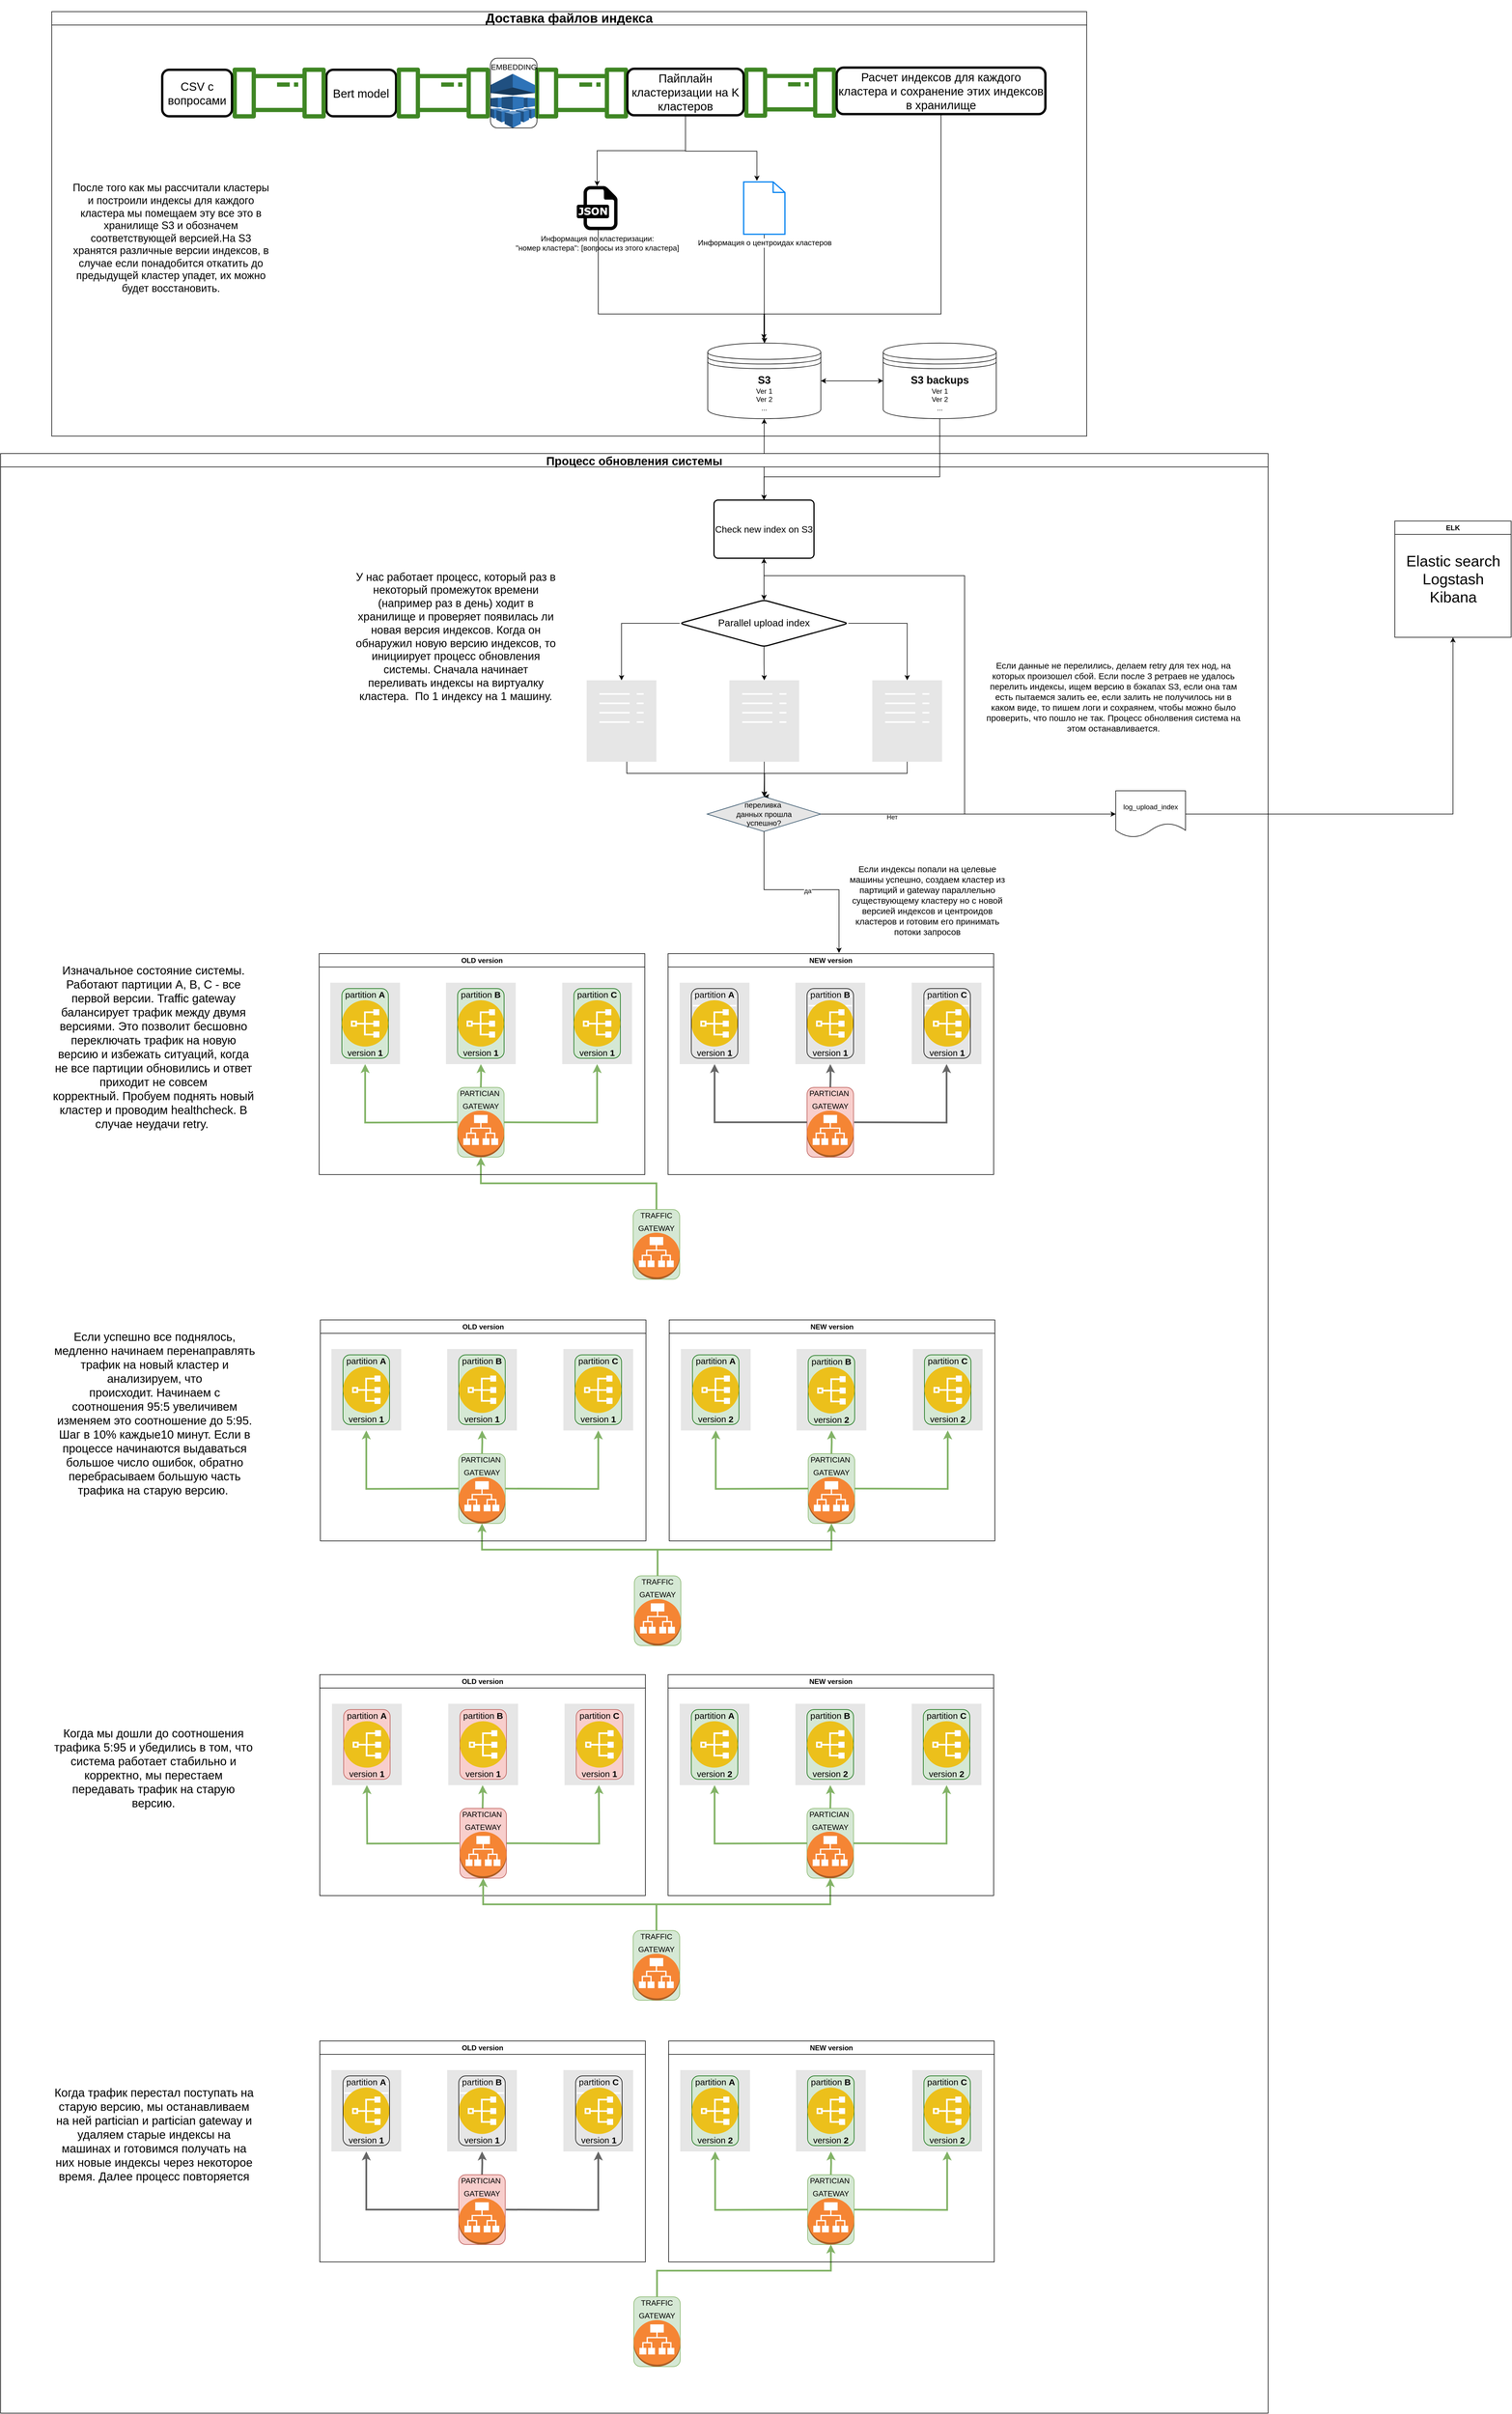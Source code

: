 <mxfile version="21.3.8" type="device">
  <diagram id="CJvEdSKLIJBnoUxgqjxI" name="Страница 1">
    <mxGraphModel dx="994" dy="3660" grid="1" gridSize="10" guides="1" tooltips="1" connect="1" arrows="1" fold="1" page="1" pageScale="1" pageWidth="827" pageHeight="1169" math="0" shadow="0">
      <root>
        <mxCell id="0" />
        <mxCell id="1" parent="0" />
        <mxCell id="2j8hGIhh0hBBkrBzc8hK-1" value="" style="group" parent="1" vertex="1" connectable="0">
          <mxGeometry x="3259" y="20" width="120" height="140" as="geometry" />
        </mxCell>
        <mxCell id="2j8hGIhh0hBBkrBzc8hK-2" value="" style="sketch=0;pointerEvents=1;shadow=0;dashed=0;html=1;strokeColor=none;fillColor=#E6E6E6;labelPosition=center;verticalLabelPosition=bottom;verticalAlign=top;align=center;outlineConnect=0;shape=mxgraph.veeam2.server;rounded=0;fontFamily=Helvetica;fontSize=13;fontColor=default;movable=1;resizable=1;rotatable=1;deletable=1;editable=1;connectable=1;" parent="2j8hGIhh0hBBkrBzc8hK-1" vertex="1">
          <mxGeometry width="120" height="140" as="geometry" />
        </mxCell>
        <mxCell id="2j8hGIhh0hBBkrBzc8hK-3" value="" style="group;movable=1;resizable=1;rotatable=1;deletable=1;editable=1;connectable=1;" parent="2j8hGIhh0hBBkrBzc8hK-1" vertex="1" connectable="0">
          <mxGeometry x="20" y="10" width="80" height="120" as="geometry" />
        </mxCell>
        <mxCell id="2j8hGIhh0hBBkrBzc8hK-4" value="" style="rounded=1;whiteSpace=wrap;html=1;fontSize=15;fillColor=#D5E8D4;movable=1;resizable=1;rotatable=1;deletable=1;editable=1;connectable=1;container=0;strokeColor=#006600;" parent="2j8hGIhh0hBBkrBzc8hK-3" vertex="1">
          <mxGeometry width="80" height="120" as="geometry" />
        </mxCell>
        <mxCell id="2j8hGIhh0hBBkrBzc8hK-5" value="&lt;div style=&quot;&quot;&gt;&lt;span style=&quot;font-size: 15px; background-color: initial;&quot;&gt;partition &lt;b&gt;A&lt;/b&gt;&lt;/span&gt;&lt;/div&gt;" style="text;html=1;strokeColor=none;fillColor=none;align=center;verticalAlign=middle;whiteSpace=wrap;rounded=0;movable=1;resizable=1;rotatable=1;deletable=1;editable=1;connectable=1;container=0;" parent="2j8hGIhh0hBBkrBzc8hK-3" vertex="1">
          <mxGeometry width="80" height="20" as="geometry" />
        </mxCell>
        <mxCell id="2j8hGIhh0hBBkrBzc8hK-6" value="&lt;span style=&quot;color: rgb(0, 0, 0); font-family: Helvetica; font-size: 15px; font-style: normal; font-variant-ligatures: normal; font-variant-caps: normal; letter-spacing: normal; orphans: 2; text-align: center; text-indent: 0px; text-transform: none; widows: 2; word-spacing: 0px; -webkit-text-stroke-width: 0px; background-color: initial; text-decoration-thickness: initial; text-decoration-style: initial; text-decoration-color: initial;&quot;&gt;version &lt;b&gt;1&lt;/b&gt;&lt;/span&gt;" style="text;html=1;strokeColor=none;fillColor=none;align=center;verticalAlign=middle;whiteSpace=wrap;rounded=0;fontSize=15;movable=1;resizable=1;rotatable=1;deletable=1;editable=1;connectable=1;container=0;" parent="2j8hGIhh0hBBkrBzc8hK-3" vertex="1">
          <mxGeometry y="100" width="80" height="20" as="geometry" />
        </mxCell>
        <mxCell id="2j8hGIhh0hBBkrBzc8hK-7" value="" style="aspect=fixed;perimeter=ellipsePerimeter;html=1;align=center;shadow=0;dashed=0;fontColor=#4277BB;labelBackgroundColor=#ffffff;fontSize=12;spacingTop=3;image;image=img/lib/ibm/applications/index.svg;imageBackground=none;movable=1;resizable=1;rotatable=1;deletable=1;editable=1;connectable=1;container=0;" parent="2j8hGIhh0hBBkrBzc8hK-3" vertex="1">
          <mxGeometry y="20" width="80" height="80" as="geometry" />
        </mxCell>
        <mxCell id="2j8hGIhh0hBBkrBzc8hK-8" style="edgeStyle=orthogonalEdgeStyle;rounded=0;orthogonalLoop=1;jettySize=auto;html=1;fontFamily=Helvetica;fontSize=16;fontColor=default;strokeWidth=3;fillColor=#d5e8d4;strokeColor=#82b366;" parent="1" target="2j8hGIhh0hBBkrBzc8hK-2" edge="1">
          <mxGeometry relative="1" as="geometry">
            <mxPoint x="3478" y="260" as="sourcePoint" />
          </mxGeometry>
        </mxCell>
        <mxCell id="2j8hGIhh0hBBkrBzc8hK-9" value="" style="group" parent="1" vertex="1" connectable="0">
          <mxGeometry x="3658" y="20" width="120" height="140" as="geometry" />
        </mxCell>
        <mxCell id="2j8hGIhh0hBBkrBzc8hK-10" value="" style="sketch=0;pointerEvents=1;shadow=0;dashed=0;html=1;strokeColor=none;fillColor=#E6E6E6;labelPosition=center;verticalLabelPosition=bottom;verticalAlign=top;align=center;outlineConnect=0;shape=mxgraph.veeam2.server;rounded=0;fontFamily=Helvetica;fontSize=13;fontColor=default;movable=1;resizable=1;rotatable=1;deletable=1;editable=1;connectable=1;" parent="2j8hGIhh0hBBkrBzc8hK-9" vertex="1">
          <mxGeometry width="120" height="140" as="geometry" />
        </mxCell>
        <mxCell id="2j8hGIhh0hBBkrBzc8hK-11" value="" style="group;movable=1;resizable=1;rotatable=1;deletable=1;editable=1;connectable=1;" parent="2j8hGIhh0hBBkrBzc8hK-9" vertex="1" connectable="0">
          <mxGeometry x="20" y="10" width="80" height="120" as="geometry" />
        </mxCell>
        <mxCell id="2j8hGIhh0hBBkrBzc8hK-12" value="" style="rounded=1;whiteSpace=wrap;html=1;fontSize=15;fillColor=#D5E8D4;movable=0;resizable=0;rotatable=0;deletable=0;editable=0;connectable=0;container=0;strokeColor=#006600;" parent="2j8hGIhh0hBBkrBzc8hK-11" vertex="1">
          <mxGeometry width="80" height="120" as="geometry" />
        </mxCell>
        <mxCell id="2j8hGIhh0hBBkrBzc8hK-13" value="&lt;div style=&quot;&quot;&gt;&lt;span style=&quot;font-size: 15px; background-color: initial;&quot;&gt;partition &lt;b&gt;C&lt;/b&gt;&lt;/span&gt;&lt;/div&gt;" style="text;html=1;strokeColor=none;fillColor=none;align=center;verticalAlign=middle;whiteSpace=wrap;rounded=0;movable=0;resizable=0;rotatable=0;deletable=0;editable=0;connectable=0;container=0;" parent="2j8hGIhh0hBBkrBzc8hK-11" vertex="1">
          <mxGeometry width="80" height="20" as="geometry" />
        </mxCell>
        <mxCell id="2j8hGIhh0hBBkrBzc8hK-14" value="&lt;span style=&quot;color: rgb(0, 0, 0); font-family: Helvetica; font-size: 15px; font-style: normal; font-variant-ligatures: normal; font-variant-caps: normal; letter-spacing: normal; orphans: 2; text-align: center; text-indent: 0px; text-transform: none; widows: 2; word-spacing: 0px; -webkit-text-stroke-width: 0px; background-color: initial; text-decoration-thickness: initial; text-decoration-style: initial; text-decoration-color: initial;&quot;&gt;version &lt;b&gt;1&lt;/b&gt;&lt;/span&gt;" style="text;html=1;strokeColor=none;fillColor=none;align=center;verticalAlign=middle;whiteSpace=wrap;rounded=0;fontSize=15;movable=0;resizable=0;rotatable=0;deletable=0;editable=0;connectable=0;container=0;" parent="2j8hGIhh0hBBkrBzc8hK-11" vertex="1">
          <mxGeometry y="100" width="80" height="20" as="geometry" />
        </mxCell>
        <mxCell id="2j8hGIhh0hBBkrBzc8hK-15" value="" style="aspect=fixed;perimeter=ellipsePerimeter;html=1;align=center;shadow=0;dashed=0;fontColor=#4277BB;labelBackgroundColor=#ffffff;fontSize=12;spacingTop=3;image;image=img/lib/ibm/applications/index.svg;imageBackground=none;movable=0;resizable=0;rotatable=0;deletable=0;editable=0;connectable=0;container=0;" parent="2j8hGIhh0hBBkrBzc8hK-11" vertex="1">
          <mxGeometry y="20" width="80" height="80" as="geometry" />
        </mxCell>
        <mxCell id="2j8hGIhh0hBBkrBzc8hK-16" value="" style="group" parent="1" vertex="1" connectable="0">
          <mxGeometry x="3458" y="20" width="120" height="140" as="geometry" />
        </mxCell>
        <mxCell id="2j8hGIhh0hBBkrBzc8hK-17" value="" style="sketch=0;pointerEvents=1;shadow=0;dashed=0;html=1;strokeColor=none;fillColor=#E6E6E6;labelPosition=center;verticalLabelPosition=bottom;verticalAlign=top;align=center;outlineConnect=0;shape=mxgraph.veeam2.server;rounded=0;fontFamily=Helvetica;fontSize=13;fontColor=default;movable=1;resizable=1;rotatable=1;deletable=1;editable=1;connectable=1;" parent="2j8hGIhh0hBBkrBzc8hK-16" vertex="1">
          <mxGeometry width="120" height="140" as="geometry" />
        </mxCell>
        <mxCell id="2j8hGIhh0hBBkrBzc8hK-18" value="" style="group;movable=1;resizable=1;rotatable=1;deletable=1;editable=1;connectable=1;" parent="2j8hGIhh0hBBkrBzc8hK-16" vertex="1" connectable="0">
          <mxGeometry x="20" y="10" width="80" height="120" as="geometry" />
        </mxCell>
        <mxCell id="2j8hGIhh0hBBkrBzc8hK-19" value="" style="rounded=1;whiteSpace=wrap;html=1;fontSize=15;fillColor=#D5E8D4;movable=0;resizable=0;rotatable=0;deletable=0;editable=0;connectable=0;container=0;strokeColor=#006600;" parent="2j8hGIhh0hBBkrBzc8hK-18" vertex="1">
          <mxGeometry width="80" height="120" as="geometry" />
        </mxCell>
        <mxCell id="2j8hGIhh0hBBkrBzc8hK-20" value="&lt;div style=&quot;&quot;&gt;&lt;span style=&quot;font-size: 15px; background-color: initial;&quot;&gt;partition &lt;b&gt;B&lt;/b&gt;&lt;/span&gt;&lt;/div&gt;" style="text;html=1;strokeColor=none;fillColor=none;align=center;verticalAlign=middle;whiteSpace=wrap;rounded=0;movable=0;resizable=0;rotatable=0;deletable=0;editable=0;connectable=0;container=0;" parent="2j8hGIhh0hBBkrBzc8hK-18" vertex="1">
          <mxGeometry width="80" height="20" as="geometry" />
        </mxCell>
        <mxCell id="2j8hGIhh0hBBkrBzc8hK-21" value="&lt;span style=&quot;color: rgb(0, 0, 0); font-family: Helvetica; font-size: 15px; font-style: normal; font-variant-ligatures: normal; font-variant-caps: normal; letter-spacing: normal; orphans: 2; text-align: center; text-indent: 0px; text-transform: none; widows: 2; word-spacing: 0px; -webkit-text-stroke-width: 0px; background-color: initial; text-decoration-thickness: initial; text-decoration-style: initial; text-decoration-color: initial;&quot;&gt;version &lt;b&gt;1&lt;/b&gt;&lt;/span&gt;" style="text;html=1;strokeColor=none;fillColor=none;align=center;verticalAlign=middle;whiteSpace=wrap;rounded=0;fontSize=15;movable=0;resizable=0;rotatable=0;deletable=0;editable=0;connectable=0;container=0;" parent="2j8hGIhh0hBBkrBzc8hK-18" vertex="1">
          <mxGeometry y="100" width="80" height="20" as="geometry" />
        </mxCell>
        <mxCell id="2j8hGIhh0hBBkrBzc8hK-22" value="" style="aspect=fixed;perimeter=ellipsePerimeter;html=1;align=center;shadow=0;dashed=0;fontColor=#4277BB;labelBackgroundColor=#ffffff;fontSize=12;spacingTop=3;image;image=img/lib/ibm/applications/index.svg;imageBackground=none;movable=0;resizable=0;rotatable=0;deletable=0;editable=0;connectable=0;container=0;" parent="2j8hGIhh0hBBkrBzc8hK-18" vertex="1">
          <mxGeometry y="20" width="80" height="80" as="geometry" />
        </mxCell>
        <mxCell id="2j8hGIhh0hBBkrBzc8hK-23" style="edgeStyle=orthogonalEdgeStyle;rounded=0;orthogonalLoop=1;jettySize=auto;html=1;strokeWidth=3;fontFamily=Helvetica;fontSize=16;fontColor=default;fillColor=#d5e8d4;strokeColor=#82b366;" parent="1" target="2j8hGIhh0hBBkrBzc8hK-17" edge="1">
          <mxGeometry relative="1" as="geometry">
            <mxPoint x="3518" y="200" as="sourcePoint" />
          </mxGeometry>
        </mxCell>
        <mxCell id="2j8hGIhh0hBBkrBzc8hK-24" style="edgeStyle=orthogonalEdgeStyle;rounded=0;orthogonalLoop=1;jettySize=auto;html=1;strokeWidth=3;fontFamily=Helvetica;fontSize=16;fontColor=default;fillColor=#d5e8d4;strokeColor=#82b366;" parent="1" target="2j8hGIhh0hBBkrBzc8hK-10" edge="1">
          <mxGeometry relative="1" as="geometry">
            <mxPoint x="3558" y="260" as="sourcePoint" />
          </mxGeometry>
        </mxCell>
        <mxCell id="2j8hGIhh0hBBkrBzc8hK-52" value="" style="group" parent="1" vertex="1" connectable="0">
          <mxGeometry x="3478" y="200" width="80" height="120" as="geometry" />
        </mxCell>
        <mxCell id="2j8hGIhh0hBBkrBzc8hK-53" value="" style="rounded=1;whiteSpace=wrap;html=1;shadow=0;fontSize=15;movable=1;resizable=1;rotatable=1;deletable=1;editable=1;connectable=1;fillColor=#d5e8d4;strokeColor=#82b366;" parent="2j8hGIhh0hBBkrBzc8hK-52" vertex="1">
          <mxGeometry width="80" height="120" as="geometry" />
        </mxCell>
        <mxCell id="2j8hGIhh0hBBkrBzc8hK-54" value="" style="outlineConnect=0;dashed=0;verticalLabelPosition=bottom;verticalAlign=top;align=center;html=1;shape=mxgraph.aws3.application_load_balancer;fillColor=#F58534;gradientColor=none;fontSize=18;strokeColor=default;shadow=0;movable=1;resizable=1;rotatable=1;deletable=1;editable=1;connectable=1;" parent="2j8hGIhh0hBBkrBzc8hK-52" vertex="1">
          <mxGeometry y="40" width="80" height="80" as="geometry" />
        </mxCell>
        <mxCell id="2j8hGIhh0hBBkrBzc8hK-55" value="&lt;font style=&quot;font-size: 13px;&quot;&gt;PARTICIAN&amp;nbsp;&lt;br&gt;GATEWAY&lt;/font&gt;" style="text;html=1;strokeColor=none;fillColor=none;align=center;verticalAlign=middle;whiteSpace=wrap;rounded=0;shadow=0;fontSize=18;movable=1;resizable=1;rotatable=1;deletable=1;editable=1;connectable=1;" parent="2j8hGIhh0hBBkrBzc8hK-52" vertex="1">
          <mxGeometry width="80" height="40" as="geometry" />
        </mxCell>
        <mxCell id="2j8hGIhh0hBBkrBzc8hK-89" value="Если успешно все поднялось, медленно начинаем перенаправлять трафик на новый кластер и анализируем, что происходит.&amp;nbsp;&lt;span style=&quot;font-size: 20px;&quot;&gt;Начинаем с соотношения 95:5 увеличивем изменяем это соотношение до 5:95. Шаг в 10% каждые10 минут. Если в процессе начинаются выдаваться большое число ошибок, обратно перебрасываем большую часть трафика на старую версию.&amp;nbsp;&lt;/span&gt;&lt;span style=&quot;font-size: 20px;&quot;&gt;&lt;br style=&quot;font-size: 20px;&quot;&gt;&lt;/span&gt;" style="text;html=1;strokeColor=none;fillColor=none;align=center;verticalAlign=middle;whiteSpace=wrap;rounded=0;shadow=0;fontFamily=Helvetica;fontSize=20;fontColor=default;" parent="1" vertex="1">
          <mxGeometry x="2780" y="-50" width="350" height="360" as="geometry" />
        </mxCell>
        <mxCell id="2j8hGIhh0hBBkrBzc8hK-90" value="" style="group" parent="1" vertex="1" connectable="0">
          <mxGeometry x="3780" y="410" width="80" height="120" as="geometry" />
        </mxCell>
        <mxCell id="2j8hGIhh0hBBkrBzc8hK-91" value="" style="rounded=1;whiteSpace=wrap;html=1;shadow=0;fontSize=15;movable=1;resizable=1;rotatable=1;deletable=1;editable=1;connectable=1;fillColor=#d5e8d4;strokeColor=#82b366;" parent="2j8hGIhh0hBBkrBzc8hK-90" vertex="1">
          <mxGeometry width="80" height="120" as="geometry" />
        </mxCell>
        <mxCell id="2j8hGIhh0hBBkrBzc8hK-92" value="" style="outlineConnect=0;dashed=0;verticalLabelPosition=bottom;verticalAlign=top;align=center;html=1;shape=mxgraph.aws3.application_load_balancer;fillColor=#F58534;gradientColor=none;fontSize=18;strokeColor=default;shadow=0;movable=1;resizable=1;rotatable=1;deletable=1;editable=1;connectable=1;" parent="2j8hGIhh0hBBkrBzc8hK-90" vertex="1">
          <mxGeometry y="40" width="80" height="80" as="geometry" />
        </mxCell>
        <mxCell id="2j8hGIhh0hBBkrBzc8hK-93" value="&lt;span style=&quot;font-size: 13px;&quot;&gt;TRAFFIC GATEWAY&lt;/span&gt;" style="text;html=1;strokeColor=none;fillColor=none;align=center;verticalAlign=middle;whiteSpace=wrap;rounded=0;shadow=0;fontSize=18;movable=1;resizable=1;rotatable=1;deletable=1;editable=1;connectable=1;" parent="2j8hGIhh0hBBkrBzc8hK-90" vertex="1">
          <mxGeometry width="80" height="40" as="geometry" />
        </mxCell>
        <mxCell id="2j8hGIhh0hBBkrBzc8hK-94" style="edgeStyle=orthogonalEdgeStyle;rounded=0;orthogonalLoop=1;jettySize=auto;html=1;strokeWidth=3;fontFamily=Helvetica;fontSize=16;fontColor=default;fillColor=#d5e8d4;strokeColor=#82b366;exitX=0.5;exitY=0;exitDx=0;exitDy=0;entryX=0.5;entryY=1;entryDx=0;entryDy=0;" parent="1" source="2j8hGIhh0hBBkrBzc8hK-93" target="2j8hGIhh0hBBkrBzc8hK-53" edge="1">
          <mxGeometry relative="1" as="geometry">
            <mxPoint x="3568" y="270" as="sourcePoint" />
            <mxPoint x="3728" y="170" as="targetPoint" />
          </mxGeometry>
        </mxCell>
        <mxCell id="2j8hGIhh0hBBkrBzc8hK-150" value="" style="group" parent="1" vertex="1" connectable="0">
          <mxGeometry x="3860" y="20" width="120" height="140" as="geometry" />
        </mxCell>
        <mxCell id="2j8hGIhh0hBBkrBzc8hK-151" value="" style="sketch=0;pointerEvents=1;shadow=0;dashed=0;html=1;strokeColor=none;fillColor=#E6E6E6;labelPosition=center;verticalLabelPosition=bottom;verticalAlign=top;align=center;outlineConnect=0;shape=mxgraph.veeam2.server;rounded=0;fontFamily=Helvetica;fontSize=13;fontColor=default;movable=1;resizable=1;rotatable=1;deletable=1;editable=1;connectable=1;" parent="2j8hGIhh0hBBkrBzc8hK-150" vertex="1">
          <mxGeometry width="120" height="140" as="geometry" />
        </mxCell>
        <mxCell id="2j8hGIhh0hBBkrBzc8hK-152" value="" style="group;movable=1;resizable=1;rotatable=1;deletable=1;editable=1;connectable=1;" parent="2j8hGIhh0hBBkrBzc8hK-150" vertex="1" connectable="0">
          <mxGeometry x="20" y="10" width="80" height="120" as="geometry" />
        </mxCell>
        <mxCell id="2j8hGIhh0hBBkrBzc8hK-153" value="" style="rounded=1;whiteSpace=wrap;html=1;fontSize=15;fillColor=#D5E8D4;movable=1;resizable=1;rotatable=1;deletable=1;editable=1;connectable=1;container=0;strokeColor=#006600;" parent="2j8hGIhh0hBBkrBzc8hK-152" vertex="1">
          <mxGeometry width="80" height="120" as="geometry" />
        </mxCell>
        <mxCell id="2j8hGIhh0hBBkrBzc8hK-154" value="&lt;div style=&quot;&quot;&gt;&lt;span style=&quot;font-size: 15px; background-color: initial;&quot;&gt;partition &lt;b&gt;A&lt;/b&gt;&lt;/span&gt;&lt;/div&gt;" style="text;html=1;strokeColor=none;fillColor=none;align=center;verticalAlign=middle;whiteSpace=wrap;rounded=0;movable=1;resizable=1;rotatable=1;deletable=1;editable=1;connectable=1;container=0;" parent="2j8hGIhh0hBBkrBzc8hK-152" vertex="1">
          <mxGeometry width="80" height="20" as="geometry" />
        </mxCell>
        <mxCell id="2j8hGIhh0hBBkrBzc8hK-155" value="&lt;span style=&quot;color: rgb(0, 0, 0); font-family: Helvetica; font-size: 15px; font-style: normal; font-variant-ligatures: normal; font-variant-caps: normal; letter-spacing: normal; orphans: 2; text-align: center; text-indent: 0px; text-transform: none; widows: 2; word-spacing: 0px; -webkit-text-stroke-width: 0px; background-color: initial; text-decoration-thickness: initial; text-decoration-style: initial; text-decoration-color: initial;&quot;&gt;version &lt;b&gt;2&lt;/b&gt;&lt;/span&gt;" style="text;html=1;strokeColor=none;fillColor=none;align=center;verticalAlign=middle;whiteSpace=wrap;rounded=0;fontSize=15;movable=1;resizable=1;rotatable=1;deletable=1;editable=1;connectable=1;container=0;" parent="2j8hGIhh0hBBkrBzc8hK-152" vertex="1">
          <mxGeometry y="100" width="80" height="20" as="geometry" />
        </mxCell>
        <mxCell id="2j8hGIhh0hBBkrBzc8hK-156" value="" style="aspect=fixed;perimeter=ellipsePerimeter;html=1;align=center;shadow=0;dashed=0;fontColor=#4277BB;labelBackgroundColor=#ffffff;fontSize=12;spacingTop=3;image;image=img/lib/ibm/applications/index.svg;imageBackground=none;movable=1;resizable=1;rotatable=1;deletable=1;editable=1;connectable=1;container=0;" parent="2j8hGIhh0hBBkrBzc8hK-152" vertex="1">
          <mxGeometry y="20" width="80" height="80" as="geometry" />
        </mxCell>
        <mxCell id="2j8hGIhh0hBBkrBzc8hK-157" style="edgeStyle=orthogonalEdgeStyle;rounded=0;orthogonalLoop=1;jettySize=auto;html=1;fontFamily=Helvetica;fontSize=16;fontColor=default;strokeWidth=3;fillColor=#d5e8d4;strokeColor=#82b366;" parent="1" target="2j8hGIhh0hBBkrBzc8hK-151" edge="1">
          <mxGeometry relative="1" as="geometry">
            <mxPoint x="4079" y="260" as="sourcePoint" />
          </mxGeometry>
        </mxCell>
        <mxCell id="2j8hGIhh0hBBkrBzc8hK-158" value="" style="group" parent="1" vertex="1" connectable="0">
          <mxGeometry x="4259" y="20" width="120" height="140" as="geometry" />
        </mxCell>
        <mxCell id="2j8hGIhh0hBBkrBzc8hK-159" value="" style="sketch=0;pointerEvents=1;shadow=0;dashed=0;html=1;strokeColor=none;fillColor=#E6E6E6;labelPosition=center;verticalLabelPosition=bottom;verticalAlign=top;align=center;outlineConnect=0;shape=mxgraph.veeam2.server;rounded=0;fontFamily=Helvetica;fontSize=13;fontColor=default;movable=1;resizable=1;rotatable=1;deletable=1;editable=1;connectable=1;" parent="2j8hGIhh0hBBkrBzc8hK-158" vertex="1">
          <mxGeometry width="120" height="140" as="geometry" />
        </mxCell>
        <mxCell id="2j8hGIhh0hBBkrBzc8hK-160" value="" style="group;movable=1;resizable=1;rotatable=1;deletable=1;editable=1;connectable=1;" parent="2j8hGIhh0hBBkrBzc8hK-158" vertex="1" connectable="0">
          <mxGeometry x="20" y="10" width="80" height="120" as="geometry" />
        </mxCell>
        <mxCell id="2j8hGIhh0hBBkrBzc8hK-161" value="" style="rounded=1;whiteSpace=wrap;html=1;fontSize=15;fillColor=#D5E8D4;movable=0;resizable=0;rotatable=0;deletable=0;editable=0;connectable=0;container=0;strokeColor=#006600;" parent="2j8hGIhh0hBBkrBzc8hK-160" vertex="1">
          <mxGeometry width="80" height="120" as="geometry" />
        </mxCell>
        <mxCell id="2j8hGIhh0hBBkrBzc8hK-162" value="&lt;div style=&quot;&quot;&gt;&lt;span style=&quot;font-size: 15px; background-color: initial;&quot;&gt;partition &lt;b&gt;C&lt;/b&gt;&lt;/span&gt;&lt;/div&gt;" style="text;html=1;strokeColor=none;fillColor=none;align=center;verticalAlign=middle;whiteSpace=wrap;rounded=0;movable=0;resizable=0;rotatable=0;deletable=0;editable=0;connectable=0;container=0;" parent="2j8hGIhh0hBBkrBzc8hK-160" vertex="1">
          <mxGeometry width="80" height="20" as="geometry" />
        </mxCell>
        <mxCell id="2j8hGIhh0hBBkrBzc8hK-163" value="&lt;span style=&quot;color: rgb(0, 0, 0); font-family: Helvetica; font-size: 15px; font-style: normal; font-variant-ligatures: normal; font-variant-caps: normal; letter-spacing: normal; orphans: 2; text-align: center; text-indent: 0px; text-transform: none; widows: 2; word-spacing: 0px; -webkit-text-stroke-width: 0px; background-color: initial; text-decoration-thickness: initial; text-decoration-style: initial; text-decoration-color: initial;&quot;&gt;version &lt;b&gt;2&lt;/b&gt;&lt;/span&gt;" style="text;html=1;strokeColor=none;fillColor=none;align=center;verticalAlign=middle;whiteSpace=wrap;rounded=0;fontSize=15;movable=1;resizable=1;rotatable=1;deletable=1;editable=1;connectable=1;container=0;locked=0;" parent="2j8hGIhh0hBBkrBzc8hK-160" vertex="1">
          <mxGeometry y="100" width="80" height="20" as="geometry" />
        </mxCell>
        <mxCell id="2j8hGIhh0hBBkrBzc8hK-164" value="" style="aspect=fixed;perimeter=ellipsePerimeter;html=1;align=center;shadow=0;dashed=0;fontColor=#4277BB;labelBackgroundColor=#ffffff;fontSize=12;spacingTop=3;image;image=img/lib/ibm/applications/index.svg;imageBackground=none;movable=0;resizable=0;rotatable=0;deletable=0;editable=0;connectable=0;container=0;" parent="2j8hGIhh0hBBkrBzc8hK-160" vertex="1">
          <mxGeometry y="20" width="80" height="80" as="geometry" />
        </mxCell>
        <mxCell id="2j8hGIhh0hBBkrBzc8hK-165" value="" style="group" parent="1" vertex="1" connectable="0">
          <mxGeometry x="4059" y="20" width="120" height="140" as="geometry" />
        </mxCell>
        <mxCell id="2j8hGIhh0hBBkrBzc8hK-166" value="" style="sketch=0;pointerEvents=1;shadow=0;dashed=0;html=1;strokeColor=none;fillColor=#E6E6E6;labelPosition=center;verticalLabelPosition=bottom;verticalAlign=top;align=center;outlineConnect=0;shape=mxgraph.veeam2.server;rounded=0;fontFamily=Helvetica;fontSize=13;fontColor=default;movable=1;resizable=1;rotatable=1;deletable=1;editable=1;connectable=1;" parent="2j8hGIhh0hBBkrBzc8hK-165" vertex="1">
          <mxGeometry width="120" height="140" as="geometry" />
        </mxCell>
        <mxCell id="2j8hGIhh0hBBkrBzc8hK-167" value="" style="group;movable=1;resizable=1;rotatable=1;deletable=1;editable=1;connectable=1;" parent="2j8hGIhh0hBBkrBzc8hK-165" vertex="1" connectable="0">
          <mxGeometry x="20" y="11" width="80" height="120" as="geometry" />
        </mxCell>
        <mxCell id="2j8hGIhh0hBBkrBzc8hK-168" value="" style="rounded=1;whiteSpace=wrap;html=1;fontSize=15;fillColor=#D5E8D4;movable=0;resizable=0;rotatable=0;deletable=0;editable=0;connectable=0;container=0;strokeColor=#006600;" parent="2j8hGIhh0hBBkrBzc8hK-167" vertex="1">
          <mxGeometry width="80" height="120" as="geometry" />
        </mxCell>
        <mxCell id="2j8hGIhh0hBBkrBzc8hK-169" value="&lt;div style=&quot;&quot;&gt;&lt;span style=&quot;font-size: 15px; background-color: initial;&quot;&gt;partition &lt;b&gt;B&lt;/b&gt;&lt;/span&gt;&lt;/div&gt;" style="text;html=1;strokeColor=none;fillColor=none;align=center;verticalAlign=middle;whiteSpace=wrap;rounded=0;movable=0;resizable=0;rotatable=0;deletable=0;editable=0;connectable=0;container=0;" parent="2j8hGIhh0hBBkrBzc8hK-167" vertex="1">
          <mxGeometry width="80" height="20" as="geometry" />
        </mxCell>
        <mxCell id="2j8hGIhh0hBBkrBzc8hK-170" value="&lt;span style=&quot;color: rgb(0, 0, 0); font-family: Helvetica; font-size: 15px; font-style: normal; font-variant-ligatures: normal; font-variant-caps: normal; letter-spacing: normal; orphans: 2; text-align: center; text-indent: 0px; text-transform: none; widows: 2; word-spacing: 0px; -webkit-text-stroke-width: 0px; background-color: initial; text-decoration-thickness: initial; text-decoration-style: initial; text-decoration-color: initial;&quot;&gt;version &lt;b&gt;2&lt;/b&gt;&lt;/span&gt;" style="text;html=1;strokeColor=none;fillColor=none;align=center;verticalAlign=middle;whiteSpace=wrap;rounded=0;fontSize=15;movable=1;resizable=1;rotatable=1;deletable=1;editable=1;connectable=1;container=0;locked=0;" parent="2j8hGIhh0hBBkrBzc8hK-167" vertex="1">
          <mxGeometry y="100" width="80" height="20" as="geometry" />
        </mxCell>
        <mxCell id="2j8hGIhh0hBBkrBzc8hK-171" value="" style="aspect=fixed;perimeter=ellipsePerimeter;html=1;align=center;shadow=0;dashed=0;fontColor=#4277BB;labelBackgroundColor=#ffffff;fontSize=12;spacingTop=3;image;image=img/lib/ibm/applications/index.svg;imageBackground=none;movable=0;resizable=0;rotatable=0;deletable=0;editable=0;connectable=0;container=0;" parent="2j8hGIhh0hBBkrBzc8hK-167" vertex="1">
          <mxGeometry y="20" width="80" height="80" as="geometry" />
        </mxCell>
        <mxCell id="2j8hGIhh0hBBkrBzc8hK-172" style="edgeStyle=orthogonalEdgeStyle;rounded=0;orthogonalLoop=1;jettySize=auto;html=1;strokeWidth=3;fontFamily=Helvetica;fontSize=16;fontColor=default;fillColor=#d5e8d4;strokeColor=#82b366;" parent="1" target="2j8hGIhh0hBBkrBzc8hK-166" edge="1">
          <mxGeometry relative="1" as="geometry">
            <mxPoint x="4119" y="200" as="sourcePoint" />
          </mxGeometry>
        </mxCell>
        <mxCell id="2j8hGIhh0hBBkrBzc8hK-173" style="edgeStyle=orthogonalEdgeStyle;rounded=0;orthogonalLoop=1;jettySize=auto;html=1;strokeWidth=3;fontFamily=Helvetica;fontSize=16;fontColor=default;fillColor=#d5e8d4;strokeColor=#82b366;" parent="1" target="2j8hGIhh0hBBkrBzc8hK-159" edge="1">
          <mxGeometry relative="1" as="geometry">
            <mxPoint x="4159" y="260" as="sourcePoint" />
          </mxGeometry>
        </mxCell>
        <mxCell id="2j8hGIhh0hBBkrBzc8hK-174" value="" style="group" parent="1" vertex="1" connectable="0">
          <mxGeometry x="4079" y="200" width="80" height="120" as="geometry" />
        </mxCell>
        <mxCell id="2j8hGIhh0hBBkrBzc8hK-175" value="" style="rounded=1;whiteSpace=wrap;html=1;shadow=0;fontSize=15;movable=1;resizable=1;rotatable=1;deletable=1;editable=1;connectable=1;fillColor=#d5e8d4;strokeColor=#82b366;" parent="2j8hGIhh0hBBkrBzc8hK-174" vertex="1">
          <mxGeometry width="80" height="120" as="geometry" />
        </mxCell>
        <mxCell id="2j8hGIhh0hBBkrBzc8hK-176" value="" style="outlineConnect=0;dashed=0;verticalLabelPosition=bottom;verticalAlign=top;align=center;html=1;shape=mxgraph.aws3.application_load_balancer;fillColor=#F58534;gradientColor=none;fontSize=18;strokeColor=default;shadow=0;movable=1;resizable=1;rotatable=1;deletable=1;editable=1;connectable=1;" parent="2j8hGIhh0hBBkrBzc8hK-174" vertex="1">
          <mxGeometry y="40" width="80" height="80" as="geometry" />
        </mxCell>
        <mxCell id="2j8hGIhh0hBBkrBzc8hK-177" value="&lt;font style=&quot;font-size: 13px;&quot;&gt;PARTICIAN&amp;nbsp;&lt;br&gt;GATEWAY&lt;/font&gt;" style="text;html=1;strokeColor=none;fillColor=none;align=center;verticalAlign=middle;whiteSpace=wrap;rounded=0;shadow=0;fontSize=18;movable=1;resizable=1;rotatable=1;deletable=1;editable=1;connectable=1;" parent="2j8hGIhh0hBBkrBzc8hK-174" vertex="1">
          <mxGeometry width="80" height="40" as="geometry" />
        </mxCell>
        <mxCell id="2j8hGIhh0hBBkrBzc8hK-178" style="edgeStyle=orthogonalEdgeStyle;rounded=0;orthogonalLoop=1;jettySize=auto;html=1;strokeWidth=3;fontFamily=Helvetica;fontSize=16;fontColor=default;fillColor=#d5e8d4;strokeColor=#82b366;exitX=0.5;exitY=0;exitDx=0;exitDy=0;" parent="1" source="2j8hGIhh0hBBkrBzc8hK-93" target="2j8hGIhh0hBBkrBzc8hK-176" edge="1">
          <mxGeometry relative="1" as="geometry">
            <mxPoint x="3822" y="390" as="sourcePoint" />
            <mxPoint x="3520" y="300" as="targetPoint" />
          </mxGeometry>
        </mxCell>
        <mxCell id="2j8hGIhh0hBBkrBzc8hK-307" value="OLD version" style="swimlane;whiteSpace=wrap;html=1;" parent="1" vertex="1">
          <mxGeometry x="3240" y="-30" width="560" height="380" as="geometry" />
        </mxCell>
        <mxCell id="2j8hGIhh0hBBkrBzc8hK-308" value="NEW version" style="swimlane;whiteSpace=wrap;html=1;startSize=23;" parent="1" vertex="1">
          <mxGeometry x="3840" y="-30" width="560" height="380" as="geometry" />
        </mxCell>
        <mxCell id="UJpK7ksH3YRqFfvnF_kW-133" value="" style="sketch=0;outlineConnect=0;fontColor=#232F3E;gradientColor=none;fillColor=#3F8624;strokeColor=none;dashed=0;verticalLabelPosition=bottom;verticalAlign=top;align=center;html=1;fontSize=12;fontStyle=0;aspect=fixed;pointerEvents=1;shape=mxgraph.aws4.iot_analytics_pipeline;rounded=0;shadow=0;fontFamily=Helvetica;" parent="1" vertex="1">
          <mxGeometry x="3608" y="-2183.69" width="162.29" height="87.38" as="geometry" />
        </mxCell>
        <mxCell id="UJpK7ksH3YRqFfvnF_kW-134" value="" style="sketch=0;outlineConnect=0;fontColor=#232F3E;gradientColor=none;fillColor=#3F8624;strokeColor=none;dashed=0;verticalLabelPosition=bottom;verticalAlign=top;align=center;html=1;fontSize=12;fontStyle=0;aspect=fixed;pointerEvents=1;shape=mxgraph.aws4.iot_analytics_pipeline;rounded=0;shadow=0;fontFamily=Helvetica;" parent="1" vertex="1">
          <mxGeometry x="3968" y="-2183.69" width="160" height="86.15" as="geometry" />
        </mxCell>
        <mxCell id="UJpK7ksH3YRqFfvnF_kW-167" style="edgeStyle=orthogonalEdgeStyle;rounded=0;orthogonalLoop=1;jettySize=auto;html=1;exitX=0.5;exitY=1;exitDx=0;exitDy=0;" parent="1" source="UJpK7ksH3YRqFfvnF_kW-135" target="UJpK7ksH3YRqFfvnF_kW-165" edge="1">
          <mxGeometry relative="1" as="geometry" />
        </mxCell>
        <mxCell id="UJpK7ksH3YRqFfvnF_kW-170" style="edgeStyle=orthogonalEdgeStyle;rounded=0;orthogonalLoop=1;jettySize=auto;html=1;entryX=0.321;entryY=-0.021;entryDx=0;entryDy=0;entryPerimeter=0;" parent="1" source="UJpK7ksH3YRqFfvnF_kW-135" target="UJpK7ksH3YRqFfvnF_kW-168" edge="1">
          <mxGeometry relative="1" as="geometry">
            <Array as="points">
              <mxPoint x="3868" y="-2040" />
              <mxPoint x="3991" y="-2040" />
            </Array>
          </mxGeometry>
        </mxCell>
        <mxCell id="UJpK7ksH3YRqFfvnF_kW-135" value="&lt;p style=&quot;font-size: 20px;&quot;&gt;Пайплайн кластеризации на K кластеров&lt;/p&gt;" style="rounded=1;whiteSpace=wrap;html=1;shadow=0;strokeColor=#000000;fontFamily=Helvetica;fontSize=40;fontColor=#000000;fillColor=none;strokeWidth=4;" parent="1" vertex="1">
          <mxGeometry x="3768" y="-2181.69" width="200" height="80" as="geometry" />
        </mxCell>
        <mxCell id="UJpK7ksH3YRqFfvnF_kW-180" style="edgeStyle=orthogonalEdgeStyle;rounded=0;orthogonalLoop=1;jettySize=auto;html=1;" parent="1" source="UJpK7ksH3YRqFfvnF_kW-141" target="UJpK7ksH3YRqFfvnF_kW-171" edge="1">
          <mxGeometry relative="1" as="geometry">
            <Array as="points">
              <mxPoint x="4307" y="-1760" />
              <mxPoint x="4004" y="-1760" />
            </Array>
          </mxGeometry>
        </mxCell>
        <mxCell id="UJpK7ksH3YRqFfvnF_kW-141" value="&lt;p style=&quot;font-size: 20px;&quot;&gt;Расчет индексов для каждого кластера и сохранение этих индексов в хранилище&lt;/p&gt;" style="rounded=1;whiteSpace=wrap;html=1;shadow=0;strokeColor=#000000;fontFamily=Helvetica;fontSize=40;fontColor=#000000;fillColor=none;strokeWidth=4;" parent="1" vertex="1">
          <mxGeometry x="4128" y="-2183.69" width="359" height="80" as="geometry" />
        </mxCell>
        <mxCell id="UJpK7ksH3YRqFfvnF_kW-179" style="edgeStyle=orthogonalEdgeStyle;rounded=0;orthogonalLoop=1;jettySize=auto;html=1;entryX=0.497;entryY=-0.05;entryDx=0;entryDy=0;entryPerimeter=0;" parent="1" source="UJpK7ksH3YRqFfvnF_kW-165" target="UJpK7ksH3YRqFfvnF_kW-171" edge="1">
          <mxGeometry relative="1" as="geometry">
            <Array as="points">
              <mxPoint x="3718" y="-1760" />
              <mxPoint x="4003" y="-1760" />
            </Array>
          </mxGeometry>
        </mxCell>
        <mxCell id="UJpK7ksH3YRqFfvnF_kW-165" value="Информация по кластеризации: &lt;br style=&quot;font-size: 13px;&quot;&gt;&quot;номер кластера&quot;: [вопросы из этого кластера]" style="dashed=0;outlineConnect=0;html=1;align=center;labelPosition=center;verticalLabelPosition=bottom;verticalAlign=top;shape=mxgraph.weblogos.json;fontSize=13;" parent="1" vertex="1">
          <mxGeometry x="3681" y="-1980" width="70" height="75.8" as="geometry" />
        </mxCell>
        <mxCell id="UJpK7ksH3YRqFfvnF_kW-172" style="edgeStyle=orthogonalEdgeStyle;rounded=0;orthogonalLoop=1;jettySize=auto;html=1;" parent="1" source="UJpK7ksH3YRqFfvnF_kW-168" target="UJpK7ksH3YRqFfvnF_kW-171" edge="1">
          <mxGeometry relative="1" as="geometry" />
        </mxCell>
        <mxCell id="UJpK7ksH3YRqFfvnF_kW-168" value="Информация о центроидах кластеров" style="html=1;verticalLabelPosition=bottom;align=center;labelBackgroundColor=#ffffff;verticalAlign=top;strokeWidth=2;strokeColor=#0080F0;shadow=0;dashed=0;shape=mxgraph.ios7.icons.document;fontSize=13;" parent="1" vertex="1">
          <mxGeometry x="3968" y="-1987.1" width="71" height="90" as="geometry" />
        </mxCell>
        <mxCell id="e7Cpro7utsQeBuYdya2P-23" style="edgeStyle=orthogonalEdgeStyle;rounded=0;orthogonalLoop=1;jettySize=auto;html=1;entryX=0;entryY=0.5;entryDx=0;entryDy=0;startArrow=classic;startFill=1;" edge="1" parent="1" source="UJpK7ksH3YRqFfvnF_kW-171" target="e7Cpro7utsQeBuYdya2P-22">
          <mxGeometry relative="1" as="geometry" />
        </mxCell>
        <mxCell id="UJpK7ksH3YRqFfvnF_kW-171" value="&lt;b&gt;&lt;font style=&quot;font-size: 18px;&quot;&gt;S3&lt;/font&gt;&lt;/b&gt;&lt;br&gt;Ver 1&lt;br&gt;Ver 2&lt;br&gt;..." style="shape=datastore;whiteSpace=wrap;html=1;" parent="1" vertex="1">
          <mxGeometry x="3906.25" y="-1710" width="194.5" height="130" as="geometry" />
        </mxCell>
        <mxCell id="UJpK7ksH3YRqFfvnF_kW-184" style="rounded=0;orthogonalLoop=1;jettySize=auto;html=1;startArrow=classic;startFill=1;" parent="1" source="UJpK7ksH3YRqFfvnF_kW-183" target="UJpK7ksH3YRqFfvnF_kW-171" edge="1">
          <mxGeometry relative="1" as="geometry" />
        </mxCell>
        <mxCell id="UJpK7ksH3YRqFfvnF_kW-198" value="" style="edgeStyle=orthogonalEdgeStyle;rounded=0;orthogonalLoop=1;jettySize=auto;html=1;startArrow=classic;startFill=1;" parent="1" source="UJpK7ksH3YRqFfvnF_kW-183" target="UJpK7ksH3YRqFfvnF_kW-197" edge="1">
          <mxGeometry x="-0.167" y="15" relative="1" as="geometry">
            <Array as="points">
              <mxPoint x="4003" y="-1310" />
              <mxPoint x="4003" y="-1310" />
            </Array>
            <mxPoint y="1" as="offset" />
          </mxGeometry>
        </mxCell>
        <mxCell id="UJpK7ksH3YRqFfvnF_kW-210" style="edgeStyle=orthogonalEdgeStyle;rounded=0;orthogonalLoop=1;jettySize=auto;html=1;entryX=0.5;entryY=0;entryDx=0;entryDy=0;" parent="1" source="UJpK7ksH3YRqFfvnF_kW-185" target="UJpK7ksH3YRqFfvnF_kW-206" edge="1">
          <mxGeometry relative="1" as="geometry">
            <Array as="points">
              <mxPoint x="3767" y="-970" />
              <mxPoint x="4004" y="-970" />
            </Array>
          </mxGeometry>
        </mxCell>
        <mxCell id="UJpK7ksH3YRqFfvnF_kW-185" value="" style="sketch=0;pointerEvents=1;shadow=0;dashed=0;html=1;strokeColor=#23445d;fillColor=#E6E6E6;labelPosition=center;verticalLabelPosition=bottom;verticalAlign=top;align=center;outlineConnect=0;shape=mxgraph.veeam2.server;rounded=0;fontFamily=Helvetica;fontSize=13;movable=1;resizable=1;rotatable=1;deletable=1;editable=1;connectable=1;" parent="1" vertex="1">
          <mxGeometry x="3698" y="-1130" width="120" height="140" as="geometry" />
        </mxCell>
        <mxCell id="UJpK7ksH3YRqFfvnF_kW-207" value="" style="edgeStyle=orthogonalEdgeStyle;rounded=0;orthogonalLoop=1;jettySize=auto;html=1;" parent="1" source="UJpK7ksH3YRqFfvnF_kW-188" target="UJpK7ksH3YRqFfvnF_kW-206" edge="1">
          <mxGeometry relative="1" as="geometry" />
        </mxCell>
        <mxCell id="UJpK7ksH3YRqFfvnF_kW-188" value="" style="sketch=0;pointerEvents=1;shadow=0;dashed=0;html=1;strokeColor=#23445d;fillColor=#E6E6E6;labelPosition=center;verticalLabelPosition=bottom;verticalAlign=top;align=center;outlineConnect=0;shape=mxgraph.veeam2.server;rounded=0;fontFamily=Helvetica;fontSize=13;movable=1;resizable=1;rotatable=1;deletable=1;editable=1;connectable=1;" parent="1" vertex="1">
          <mxGeometry x="3943.5" y="-1130" width="120" height="140" as="geometry" />
        </mxCell>
        <mxCell id="UJpK7ksH3YRqFfvnF_kW-208" style="edgeStyle=orthogonalEdgeStyle;rounded=0;orthogonalLoop=1;jettySize=auto;html=1;" parent="1" source="UJpK7ksH3YRqFfvnF_kW-189" target="UJpK7ksH3YRqFfvnF_kW-206" edge="1">
          <mxGeometry relative="1" as="geometry">
            <Array as="points">
              <mxPoint x="4249" y="-970" />
              <mxPoint x="4004" y="-970" />
            </Array>
          </mxGeometry>
        </mxCell>
        <mxCell id="UJpK7ksH3YRqFfvnF_kW-189" value="" style="sketch=0;pointerEvents=1;shadow=0;dashed=0;html=1;strokeColor=#23445d;fillColor=#E6E6E6;labelPosition=center;verticalLabelPosition=bottom;verticalAlign=top;align=center;outlineConnect=0;shape=mxgraph.veeam2.server;rounded=0;fontFamily=Helvetica;fontSize=13;movable=1;resizable=1;rotatable=1;deletable=1;editable=1;connectable=1;" parent="1" vertex="1">
          <mxGeometry x="4189.29" y="-1130" width="120" height="140" as="geometry" />
        </mxCell>
        <mxCell id="UJpK7ksH3YRqFfvnF_kW-201" style="edgeStyle=orthogonalEdgeStyle;rounded=0;orthogonalLoop=1;jettySize=auto;html=1;" parent="1" source="UJpK7ksH3YRqFfvnF_kW-197" target="UJpK7ksH3YRqFfvnF_kW-185" edge="1">
          <mxGeometry relative="1" as="geometry" />
        </mxCell>
        <mxCell id="UJpK7ksH3YRqFfvnF_kW-202" style="edgeStyle=orthogonalEdgeStyle;rounded=0;orthogonalLoop=1;jettySize=auto;html=1;" parent="1" source="UJpK7ksH3YRqFfvnF_kW-197" target="UJpK7ksH3YRqFfvnF_kW-189" edge="1">
          <mxGeometry relative="1" as="geometry" />
        </mxCell>
        <mxCell id="UJpK7ksH3YRqFfvnF_kW-345" style="edgeStyle=orthogonalEdgeStyle;rounded=0;orthogonalLoop=1;jettySize=auto;html=1;" parent="1" source="UJpK7ksH3YRqFfvnF_kW-197" target="UJpK7ksH3YRqFfvnF_kW-188" edge="1">
          <mxGeometry relative="1" as="geometry" />
        </mxCell>
        <mxCell id="UJpK7ksH3YRqFfvnF_kW-197" value="Parallel upload index" style="rhombus;whiteSpace=wrap;html=1;rounded=1;arcSize=14;strokeWidth=2;fontSize=17;" parent="1" vertex="1">
          <mxGeometry x="3858" y="-1268" width="290" height="80" as="geometry" />
        </mxCell>
        <mxCell id="UJpK7ksH3YRqFfvnF_kW-211" style="edgeStyle=orthogonalEdgeStyle;rounded=0;orthogonalLoop=1;jettySize=auto;html=1;entryX=0.5;entryY=0;entryDx=0;entryDy=0;exitX=1;exitY=0.5;exitDx=0;exitDy=0;" parent="1" source="UJpK7ksH3YRqFfvnF_kW-206" target="UJpK7ksH3YRqFfvnF_kW-197" edge="1">
          <mxGeometry relative="1" as="geometry">
            <Array as="points">
              <mxPoint x="4348" y="-900" />
              <mxPoint x="4348" y="-1310" />
              <mxPoint x="4003" y="-1310" />
            </Array>
          </mxGeometry>
        </mxCell>
        <mxCell id="UJpK7ksH3YRqFfvnF_kW-212" value="Нет" style="edgeLabel;html=1;align=center;verticalAlign=middle;resizable=0;points=[];" parent="UJpK7ksH3YRqFfvnF_kW-211" vertex="1" connectable="0">
          <mxGeometry x="-0.765" y="-5" relative="1" as="geometry">
            <mxPoint x="-1" as="offset" />
          </mxGeometry>
        </mxCell>
        <mxCell id="UJpK7ksH3YRqFfvnF_kW-280" value="" style="group" parent="1" vertex="1" connectable="0">
          <mxGeometry x="3257" y="-610" width="120" height="140" as="geometry" />
        </mxCell>
        <mxCell id="UJpK7ksH3YRqFfvnF_kW-281" value="" style="sketch=0;pointerEvents=1;shadow=0;dashed=0;html=1;strokeColor=none;fillColor=#E6E6E6;labelPosition=center;verticalLabelPosition=bottom;verticalAlign=top;align=center;outlineConnect=0;shape=mxgraph.veeam2.server;rounded=0;fontFamily=Helvetica;fontSize=13;fontColor=default;movable=1;resizable=1;rotatable=1;deletable=1;editable=1;connectable=1;" parent="UJpK7ksH3YRqFfvnF_kW-280" vertex="1">
          <mxGeometry width="120" height="140" as="geometry" />
        </mxCell>
        <mxCell id="UJpK7ksH3YRqFfvnF_kW-282" value="" style="group;movable=1;resizable=1;rotatable=1;deletable=1;editable=1;connectable=1;" parent="UJpK7ksH3YRqFfvnF_kW-280" vertex="1" connectable="0">
          <mxGeometry x="20" y="10" width="80" height="120" as="geometry" />
        </mxCell>
        <mxCell id="UJpK7ksH3YRqFfvnF_kW-283" value="" style="rounded=1;whiteSpace=wrap;html=1;fontSize=15;fillColor=#D5E8D4;movable=1;resizable=1;rotatable=1;deletable=1;editable=1;connectable=1;container=0;strokeColor=#006600;" parent="UJpK7ksH3YRqFfvnF_kW-282" vertex="1">
          <mxGeometry width="80" height="120" as="geometry" />
        </mxCell>
        <mxCell id="UJpK7ksH3YRqFfvnF_kW-284" value="&lt;div style=&quot;&quot;&gt;&lt;span style=&quot;font-size: 15px; background-color: initial;&quot;&gt;partition &lt;b&gt;A&lt;/b&gt;&lt;/span&gt;&lt;/div&gt;" style="text;html=1;strokeColor=none;fillColor=none;align=center;verticalAlign=middle;whiteSpace=wrap;rounded=0;movable=1;resizable=1;rotatable=1;deletable=1;editable=1;connectable=1;container=0;" parent="UJpK7ksH3YRqFfvnF_kW-282" vertex="1">
          <mxGeometry width="80" height="20" as="geometry" />
        </mxCell>
        <mxCell id="UJpK7ksH3YRqFfvnF_kW-285" value="&lt;span style=&quot;color: rgb(0, 0, 0); font-family: Helvetica; font-size: 15px; font-style: normal; font-variant-ligatures: normal; font-variant-caps: normal; letter-spacing: normal; orphans: 2; text-align: center; text-indent: 0px; text-transform: none; widows: 2; word-spacing: 0px; -webkit-text-stroke-width: 0px; background-color: initial; text-decoration-thickness: initial; text-decoration-style: initial; text-decoration-color: initial;&quot;&gt;version &lt;b&gt;1&lt;/b&gt;&lt;/span&gt;" style="text;html=1;strokeColor=none;fillColor=none;align=center;verticalAlign=middle;whiteSpace=wrap;rounded=0;fontSize=15;movable=1;resizable=1;rotatable=1;deletable=1;editable=1;connectable=1;container=0;" parent="UJpK7ksH3YRqFfvnF_kW-282" vertex="1">
          <mxGeometry y="100" width="80" height="20" as="geometry" />
        </mxCell>
        <mxCell id="UJpK7ksH3YRqFfvnF_kW-286" value="" style="aspect=fixed;perimeter=ellipsePerimeter;html=1;align=center;shadow=0;dashed=0;fontColor=#4277BB;labelBackgroundColor=#ffffff;fontSize=12;spacingTop=3;image;image=img/lib/ibm/applications/index.svg;imageBackground=none;movable=1;resizable=1;rotatable=1;deletable=1;editable=1;connectable=1;container=0;" parent="UJpK7ksH3YRqFfvnF_kW-282" vertex="1">
          <mxGeometry y="20" width="80" height="80" as="geometry" />
        </mxCell>
        <mxCell id="UJpK7ksH3YRqFfvnF_kW-287" style="edgeStyle=orthogonalEdgeStyle;rounded=0;orthogonalLoop=1;jettySize=auto;html=1;fontFamily=Helvetica;fontSize=16;fontColor=default;strokeWidth=3;fillColor=#d5e8d4;strokeColor=#82b366;" parent="1" target="UJpK7ksH3YRqFfvnF_kW-281" edge="1">
          <mxGeometry relative="1" as="geometry">
            <mxPoint x="3476" y="-370" as="sourcePoint" />
          </mxGeometry>
        </mxCell>
        <mxCell id="UJpK7ksH3YRqFfvnF_kW-288" value="" style="group" parent="1" vertex="1" connectable="0">
          <mxGeometry x="3656" y="-610" width="120" height="140" as="geometry" />
        </mxCell>
        <mxCell id="UJpK7ksH3YRqFfvnF_kW-289" value="" style="sketch=0;pointerEvents=1;shadow=0;dashed=0;html=1;strokeColor=none;fillColor=#E6E6E6;labelPosition=center;verticalLabelPosition=bottom;verticalAlign=top;align=center;outlineConnect=0;shape=mxgraph.veeam2.server;rounded=0;fontFamily=Helvetica;fontSize=13;fontColor=default;movable=1;resizable=1;rotatable=1;deletable=1;editable=1;connectable=1;" parent="UJpK7ksH3YRqFfvnF_kW-288" vertex="1">
          <mxGeometry width="120" height="140" as="geometry" />
        </mxCell>
        <mxCell id="UJpK7ksH3YRqFfvnF_kW-290" value="" style="group;movable=1;resizable=1;rotatable=1;deletable=1;editable=1;connectable=1;" parent="UJpK7ksH3YRqFfvnF_kW-288" vertex="1" connectable="0">
          <mxGeometry x="20" y="10" width="80" height="120" as="geometry" />
        </mxCell>
        <mxCell id="UJpK7ksH3YRqFfvnF_kW-291" value="" style="rounded=1;whiteSpace=wrap;html=1;fontSize=15;fillColor=#D5E8D4;movable=0;resizable=0;rotatable=0;deletable=0;editable=0;connectable=0;container=0;strokeColor=#006600;" parent="UJpK7ksH3YRqFfvnF_kW-290" vertex="1">
          <mxGeometry width="80" height="120" as="geometry" />
        </mxCell>
        <mxCell id="UJpK7ksH3YRqFfvnF_kW-292" value="&lt;div style=&quot;&quot;&gt;&lt;span style=&quot;font-size: 15px; background-color: initial;&quot;&gt;partition &lt;b&gt;C&lt;/b&gt;&lt;/span&gt;&lt;/div&gt;" style="text;html=1;strokeColor=none;fillColor=none;align=center;verticalAlign=middle;whiteSpace=wrap;rounded=0;movable=0;resizable=0;rotatable=0;deletable=0;editable=0;connectable=0;container=0;" parent="UJpK7ksH3YRqFfvnF_kW-290" vertex="1">
          <mxGeometry width="80" height="20" as="geometry" />
        </mxCell>
        <mxCell id="UJpK7ksH3YRqFfvnF_kW-293" value="&lt;span style=&quot;color: rgb(0, 0, 0); font-family: Helvetica; font-size: 15px; font-style: normal; font-variant-ligatures: normal; font-variant-caps: normal; letter-spacing: normal; orphans: 2; text-align: center; text-indent: 0px; text-transform: none; widows: 2; word-spacing: 0px; -webkit-text-stroke-width: 0px; background-color: initial; text-decoration-thickness: initial; text-decoration-style: initial; text-decoration-color: initial;&quot;&gt;version &lt;b&gt;1&lt;/b&gt;&lt;/span&gt;" style="text;html=1;strokeColor=none;fillColor=none;align=center;verticalAlign=middle;whiteSpace=wrap;rounded=0;fontSize=15;movable=0;resizable=0;rotatable=0;deletable=0;editable=0;connectable=0;container=0;" parent="UJpK7ksH3YRqFfvnF_kW-290" vertex="1">
          <mxGeometry y="100" width="80" height="20" as="geometry" />
        </mxCell>
        <mxCell id="UJpK7ksH3YRqFfvnF_kW-294" value="" style="aspect=fixed;perimeter=ellipsePerimeter;html=1;align=center;shadow=0;dashed=0;fontColor=#4277BB;labelBackgroundColor=#ffffff;fontSize=12;spacingTop=3;image;image=img/lib/ibm/applications/index.svg;imageBackground=none;movable=0;resizable=0;rotatable=0;deletable=0;editable=0;connectable=0;container=0;" parent="UJpK7ksH3YRqFfvnF_kW-290" vertex="1">
          <mxGeometry y="20" width="80" height="80" as="geometry" />
        </mxCell>
        <mxCell id="UJpK7ksH3YRqFfvnF_kW-295" value="" style="group" parent="1" vertex="1" connectable="0">
          <mxGeometry x="3456" y="-610" width="120" height="140" as="geometry" />
        </mxCell>
        <mxCell id="UJpK7ksH3YRqFfvnF_kW-296" value="" style="sketch=0;pointerEvents=1;shadow=0;dashed=0;html=1;strokeColor=none;fillColor=#E6E6E6;labelPosition=center;verticalLabelPosition=bottom;verticalAlign=top;align=center;outlineConnect=0;shape=mxgraph.veeam2.server;rounded=0;fontFamily=Helvetica;fontSize=13;fontColor=default;movable=1;resizable=1;rotatable=1;deletable=1;editable=1;connectable=1;" parent="UJpK7ksH3YRqFfvnF_kW-295" vertex="1">
          <mxGeometry width="120" height="140" as="geometry" />
        </mxCell>
        <mxCell id="UJpK7ksH3YRqFfvnF_kW-297" value="" style="group;movable=1;resizable=1;rotatable=1;deletable=1;editable=1;connectable=1;" parent="UJpK7ksH3YRqFfvnF_kW-295" vertex="1" connectable="0">
          <mxGeometry x="20" y="10" width="80" height="120" as="geometry" />
        </mxCell>
        <mxCell id="UJpK7ksH3YRqFfvnF_kW-298" value="" style="rounded=1;whiteSpace=wrap;html=1;fontSize=15;fillColor=#D5E8D4;movable=0;resizable=0;rotatable=0;deletable=0;editable=0;connectable=0;container=0;strokeColor=#006600;" parent="UJpK7ksH3YRqFfvnF_kW-297" vertex="1">
          <mxGeometry width="80" height="120" as="geometry" />
        </mxCell>
        <mxCell id="UJpK7ksH3YRqFfvnF_kW-299" value="&lt;div style=&quot;&quot;&gt;&lt;span style=&quot;font-size: 15px; background-color: initial;&quot;&gt;partition &lt;b&gt;B&lt;/b&gt;&lt;/span&gt;&lt;/div&gt;" style="text;html=1;strokeColor=none;fillColor=none;align=center;verticalAlign=middle;whiteSpace=wrap;rounded=0;movable=0;resizable=0;rotatable=0;deletable=0;editable=0;connectable=0;container=0;" parent="UJpK7ksH3YRqFfvnF_kW-297" vertex="1">
          <mxGeometry width="80" height="20" as="geometry" />
        </mxCell>
        <mxCell id="UJpK7ksH3YRqFfvnF_kW-300" value="&lt;span style=&quot;color: rgb(0, 0, 0); font-family: Helvetica; font-size: 15px; font-style: normal; font-variant-ligatures: normal; font-variant-caps: normal; letter-spacing: normal; orphans: 2; text-align: center; text-indent: 0px; text-transform: none; widows: 2; word-spacing: 0px; -webkit-text-stroke-width: 0px; background-color: initial; text-decoration-thickness: initial; text-decoration-style: initial; text-decoration-color: initial;&quot;&gt;version &lt;b&gt;1&lt;/b&gt;&lt;/span&gt;" style="text;html=1;strokeColor=none;fillColor=none;align=center;verticalAlign=middle;whiteSpace=wrap;rounded=0;fontSize=15;movable=0;resizable=0;rotatable=0;deletable=0;editable=0;connectable=0;container=0;" parent="UJpK7ksH3YRqFfvnF_kW-297" vertex="1">
          <mxGeometry y="100" width="80" height="20" as="geometry" />
        </mxCell>
        <mxCell id="UJpK7ksH3YRqFfvnF_kW-301" value="" style="aspect=fixed;perimeter=ellipsePerimeter;html=1;align=center;shadow=0;dashed=0;fontColor=#4277BB;labelBackgroundColor=#ffffff;fontSize=12;spacingTop=3;image;image=img/lib/ibm/applications/index.svg;imageBackground=none;movable=0;resizable=0;rotatable=0;deletable=0;editable=0;connectable=0;container=0;" parent="UJpK7ksH3YRqFfvnF_kW-297" vertex="1">
          <mxGeometry y="20" width="80" height="80" as="geometry" />
        </mxCell>
        <mxCell id="UJpK7ksH3YRqFfvnF_kW-302" style="edgeStyle=orthogonalEdgeStyle;rounded=0;orthogonalLoop=1;jettySize=auto;html=1;strokeWidth=3;fontFamily=Helvetica;fontSize=16;fontColor=default;fillColor=#d5e8d4;strokeColor=#82b366;" parent="1" target="UJpK7ksH3YRqFfvnF_kW-296" edge="1">
          <mxGeometry relative="1" as="geometry">
            <mxPoint x="3516" y="-430" as="sourcePoint" />
          </mxGeometry>
        </mxCell>
        <mxCell id="UJpK7ksH3YRqFfvnF_kW-303" style="edgeStyle=orthogonalEdgeStyle;rounded=0;orthogonalLoop=1;jettySize=auto;html=1;strokeWidth=3;fontFamily=Helvetica;fontSize=16;fontColor=default;fillColor=#d5e8d4;strokeColor=#82b366;" parent="1" target="UJpK7ksH3YRqFfvnF_kW-289" edge="1">
          <mxGeometry relative="1" as="geometry">
            <mxPoint x="3556" y="-370" as="sourcePoint" />
          </mxGeometry>
        </mxCell>
        <mxCell id="UJpK7ksH3YRqFfvnF_kW-304" value="" style="group" parent="1" vertex="1" connectable="0">
          <mxGeometry x="3476" y="-430" width="80" height="120" as="geometry" />
        </mxCell>
        <mxCell id="UJpK7ksH3YRqFfvnF_kW-305" value="" style="rounded=1;whiteSpace=wrap;html=1;shadow=0;fontSize=15;movable=1;resizable=1;rotatable=1;deletable=1;editable=1;connectable=1;fillColor=#d5e8d4;strokeColor=#82b366;" parent="UJpK7ksH3YRqFfvnF_kW-304" vertex="1">
          <mxGeometry width="80" height="120" as="geometry" />
        </mxCell>
        <mxCell id="UJpK7ksH3YRqFfvnF_kW-306" value="" style="outlineConnect=0;dashed=0;verticalLabelPosition=bottom;verticalAlign=top;align=center;html=1;shape=mxgraph.aws3.application_load_balancer;fillColor=#F58534;gradientColor=none;fontSize=18;strokeColor=default;shadow=0;movable=1;resizable=1;rotatable=1;deletable=1;editable=1;connectable=1;" parent="UJpK7ksH3YRqFfvnF_kW-304" vertex="1">
          <mxGeometry y="40" width="80" height="80" as="geometry" />
        </mxCell>
        <mxCell id="UJpK7ksH3YRqFfvnF_kW-307" value="&lt;font style=&quot;font-size: 13px;&quot;&gt;PARTICIAN&amp;nbsp;&lt;br&gt;GATEWAY&lt;/font&gt;" style="text;html=1;strokeColor=none;fillColor=none;align=center;verticalAlign=middle;whiteSpace=wrap;rounded=0;shadow=0;fontSize=18;movable=1;resizable=1;rotatable=1;deletable=1;editable=1;connectable=1;" parent="UJpK7ksH3YRqFfvnF_kW-304" vertex="1">
          <mxGeometry width="80" height="40" as="geometry" />
        </mxCell>
        <mxCell id="UJpK7ksH3YRqFfvnF_kW-308" value="&lt;font style=&quot;font-size: 20px;&quot;&gt;Изначальное состояние системы.&lt;br style=&quot;font-size: 20px;&quot;&gt;Работают партиции A, B, C - все первой версии. Traffic gateway балансирует трафик между двумя версиями. Это позволит бесшовно переключать трафик на новую версию и избежать ситуаций, когда не все партиции обновились и ответ приходит не совсем корректный.&amp;nbsp;Пробуем поднять новый кластер и проводим healthcheck. В случае неудачи retry.&amp;nbsp;&lt;/font&gt;&lt;span style=&quot;font-size: 20px;&quot;&gt;&lt;br style=&quot;font-size: 20px;&quot;&gt;&lt;/span&gt;" style="text;html=1;strokeColor=none;fillColor=none;align=center;verticalAlign=middle;whiteSpace=wrap;rounded=0;shadow=0;fontFamily=Helvetica;fontSize=20;fontColor=default;" parent="1" vertex="1">
          <mxGeometry x="2778" y="-680" width="350" height="360" as="geometry" />
        </mxCell>
        <mxCell id="UJpK7ksH3YRqFfvnF_kW-309" value="" style="group" parent="1" vertex="1" connectable="0">
          <mxGeometry x="3778" y="-220" width="80" height="120" as="geometry" />
        </mxCell>
        <mxCell id="UJpK7ksH3YRqFfvnF_kW-310" value="" style="rounded=1;whiteSpace=wrap;html=1;shadow=0;fontSize=15;movable=1;resizable=1;rotatable=1;deletable=1;editable=1;connectable=1;fillColor=#d5e8d4;strokeColor=#82b366;" parent="UJpK7ksH3YRqFfvnF_kW-309" vertex="1">
          <mxGeometry width="80" height="120" as="geometry" />
        </mxCell>
        <mxCell id="UJpK7ksH3YRqFfvnF_kW-311" value="" style="outlineConnect=0;dashed=0;verticalLabelPosition=bottom;verticalAlign=top;align=center;html=1;shape=mxgraph.aws3.application_load_balancer;fillColor=#F58534;gradientColor=none;fontSize=18;strokeColor=default;shadow=0;movable=1;resizable=1;rotatable=1;deletable=1;editable=1;connectable=1;" parent="UJpK7ksH3YRqFfvnF_kW-309" vertex="1">
          <mxGeometry y="40" width="80" height="80" as="geometry" />
        </mxCell>
        <mxCell id="UJpK7ksH3YRqFfvnF_kW-312" value="&lt;span style=&quot;font-size: 13px;&quot;&gt;TRAFFIC GATEWAY&lt;/span&gt;" style="text;html=1;strokeColor=none;fillColor=none;align=center;verticalAlign=middle;whiteSpace=wrap;rounded=0;shadow=0;fontSize=18;movable=1;resizable=1;rotatable=1;deletable=1;editable=1;connectable=1;" parent="UJpK7ksH3YRqFfvnF_kW-309" vertex="1">
          <mxGeometry width="80" height="40" as="geometry" />
        </mxCell>
        <mxCell id="UJpK7ksH3YRqFfvnF_kW-313" style="edgeStyle=orthogonalEdgeStyle;rounded=0;orthogonalLoop=1;jettySize=auto;html=1;strokeWidth=3;fontFamily=Helvetica;fontSize=16;fontColor=default;fillColor=#d5e8d4;strokeColor=#82b366;exitX=0.5;exitY=0;exitDx=0;exitDy=0;entryX=0.5;entryY=1;entryDx=0;entryDy=0;" parent="1" source="UJpK7ksH3YRqFfvnF_kW-312" target="UJpK7ksH3YRqFfvnF_kW-305" edge="1">
          <mxGeometry relative="1" as="geometry">
            <mxPoint x="3566" y="-360" as="sourcePoint" />
            <mxPoint x="3726" y="-460" as="targetPoint" />
          </mxGeometry>
        </mxCell>
        <mxCell id="UJpK7ksH3YRqFfvnF_kW-314" value="" style="group" parent="1" vertex="1" connectable="0">
          <mxGeometry x="3858" y="-610" width="120" height="140" as="geometry" />
        </mxCell>
        <mxCell id="UJpK7ksH3YRqFfvnF_kW-315" value="" style="sketch=0;pointerEvents=1;shadow=0;dashed=0;html=1;strokeColor=none;fillColor=#E6E6E6;labelPosition=center;verticalLabelPosition=bottom;verticalAlign=top;align=center;outlineConnect=0;shape=mxgraph.veeam2.server;rounded=0;fontFamily=Helvetica;fontSize=13;fontColor=default;movable=1;resizable=1;rotatable=1;deletable=1;editable=1;connectable=1;" parent="UJpK7ksH3YRqFfvnF_kW-314" vertex="1">
          <mxGeometry width="120" height="140" as="geometry" />
        </mxCell>
        <mxCell id="UJpK7ksH3YRqFfvnF_kW-387" value="" style="group;movable=1;resizable=1;rotatable=1;deletable=1;editable=1;connectable=1;locked=0;" parent="UJpK7ksH3YRqFfvnF_kW-314" vertex="1" connectable="0">
          <mxGeometry x="20" y="10" width="80" height="120" as="geometry" />
        </mxCell>
        <mxCell id="UJpK7ksH3YRqFfvnF_kW-388" value="" style="aspect=fixed;perimeter=ellipsePerimeter;html=1;align=center;shadow=0;dashed=0;fontColor=#4277BB;labelBackgroundColor=#ffffff;fontSize=12;spacingTop=3;image;image=img/lib/ibm/applications/index.svg;imageBackground=none;movable=0;resizable=0;rotatable=0;deletable=0;editable=0;connectable=0;" parent="UJpK7ksH3YRqFfvnF_kW-387" vertex="1">
          <mxGeometry y="20" width="80" height="80" as="geometry" />
        </mxCell>
        <mxCell id="UJpK7ksH3YRqFfvnF_kW-389" value="&lt;div style=&quot;&quot;&gt;&lt;span style=&quot;font-size: 15px; background-color: initial;&quot;&gt;partition&amp;nbsp;&lt;/span&gt;&lt;b style=&quot;font-size: 15px; background-color: initial;&quot;&gt;A&lt;/b&gt;&lt;/div&gt;" style="text;html=1;strokeColor=none;fillColor=none;align=center;verticalAlign=middle;whiteSpace=wrap;rounded=0;movable=0;resizable=0;rotatable=0;deletable=0;editable=0;connectable=0;" parent="UJpK7ksH3YRqFfvnF_kW-387" vertex="1">
          <mxGeometry width="80" height="20" as="geometry" />
        </mxCell>
        <mxCell id="UJpK7ksH3YRqFfvnF_kW-390" value="&lt;span style=&quot;color: rgb(0, 0, 0); font-family: Helvetica; font-size: 15px; font-style: normal; font-variant-ligatures: normal; font-variant-caps: normal; letter-spacing: normal; orphans: 2; text-align: center; text-indent: 0px; text-transform: none; widows: 2; word-spacing: 0px; -webkit-text-stroke-width: 0px; background-color: initial; text-decoration-thickness: initial; text-decoration-style: initial; text-decoration-color: initial;&quot;&gt;version &lt;b&gt;1&lt;/b&gt;&lt;/span&gt;" style="text;html=1;strokeColor=none;fillColor=none;align=center;verticalAlign=middle;whiteSpace=wrap;rounded=0;fontSize=15;movable=0;resizable=0;rotatable=0;deletable=0;editable=0;connectable=0;" parent="UJpK7ksH3YRqFfvnF_kW-387" vertex="1">
          <mxGeometry y="100" width="80" height="20" as="geometry" />
        </mxCell>
        <mxCell id="UJpK7ksH3YRqFfvnF_kW-391" value="" style="rounded=1;whiteSpace=wrap;html=1;fontSize=15;fillColor=none;movable=1;resizable=1;rotatable=1;deletable=1;editable=1;connectable=1;locked=0;" parent="UJpK7ksH3YRqFfvnF_kW-387" vertex="1">
          <mxGeometry width="80" height="120" as="geometry" />
        </mxCell>
        <mxCell id="UJpK7ksH3YRqFfvnF_kW-322" value="" style="group" parent="1" vertex="1" connectable="0">
          <mxGeometry x="4257" y="-610" width="120" height="140" as="geometry" />
        </mxCell>
        <mxCell id="UJpK7ksH3YRqFfvnF_kW-323" value="" style="sketch=0;pointerEvents=1;shadow=0;dashed=0;html=1;strokeColor=none;fillColor=#E6E6E6;labelPosition=center;verticalLabelPosition=bottom;verticalAlign=top;align=center;outlineConnect=0;shape=mxgraph.veeam2.server;rounded=0;fontFamily=Helvetica;fontSize=13;fontColor=default;movable=1;resizable=1;rotatable=1;deletable=1;editable=1;connectable=1;" parent="UJpK7ksH3YRqFfvnF_kW-322" vertex="1">
          <mxGeometry width="120" height="140" as="geometry" />
        </mxCell>
        <mxCell id="UJpK7ksH3YRqFfvnF_kW-329" value="" style="group" parent="1" vertex="1" connectable="0">
          <mxGeometry x="4057" y="-610" width="120" height="140" as="geometry" />
        </mxCell>
        <mxCell id="UJpK7ksH3YRqFfvnF_kW-330" value="" style="sketch=0;pointerEvents=1;shadow=0;dashed=0;html=1;strokeColor=none;fillColor=#E6E6E6;labelPosition=center;verticalLabelPosition=bottom;verticalAlign=top;align=center;outlineConnect=0;shape=mxgraph.veeam2.server;rounded=0;fontFamily=Helvetica;fontSize=13;fontColor=default;movable=1;resizable=1;rotatable=1;deletable=1;editable=1;connectable=1;" parent="UJpK7ksH3YRqFfvnF_kW-329" vertex="1">
          <mxGeometry width="120" height="140" as="geometry" />
        </mxCell>
        <mxCell id="UJpK7ksH3YRqFfvnF_kW-409" value="" style="group;movable=1;resizable=1;rotatable=1;deletable=1;editable=1;connectable=1;locked=0;" parent="UJpK7ksH3YRqFfvnF_kW-329" vertex="1" connectable="0">
          <mxGeometry x="20" y="10" width="80" height="120" as="geometry" />
        </mxCell>
        <mxCell id="UJpK7ksH3YRqFfvnF_kW-410" value="" style="group;movable=0;resizable=0;rotatable=0;deletable=0;editable=0;connectable=0;" parent="UJpK7ksH3YRqFfvnF_kW-409" vertex="1" connectable="0">
          <mxGeometry width="80" height="120" as="geometry" />
        </mxCell>
        <mxCell id="UJpK7ksH3YRqFfvnF_kW-411" value="" style="aspect=fixed;perimeter=ellipsePerimeter;html=1;align=center;shadow=0;dashed=0;fontColor=#4277BB;labelBackgroundColor=#ffffff;fontSize=12;spacingTop=3;image;image=img/lib/ibm/applications/index.svg;imageBackground=none;movable=0;resizable=0;rotatable=0;deletable=0;editable=0;connectable=0;" parent="UJpK7ksH3YRqFfvnF_kW-410" vertex="1">
          <mxGeometry y="20" width="80" height="80" as="geometry" />
        </mxCell>
        <mxCell id="UJpK7ksH3YRqFfvnF_kW-412" value="&lt;div style=&quot;&quot;&gt;&lt;span style=&quot;font-size: 15px; background-color: initial;&quot;&gt;partition &lt;b&gt;B&lt;/b&gt;&lt;/span&gt;&lt;/div&gt;" style="text;html=1;strokeColor=none;fillColor=none;align=center;verticalAlign=middle;whiteSpace=wrap;rounded=0;movable=0;resizable=0;rotatable=0;deletable=0;editable=0;connectable=0;" parent="UJpK7ksH3YRqFfvnF_kW-410" vertex="1">
          <mxGeometry width="80" height="20" as="geometry" />
        </mxCell>
        <mxCell id="UJpK7ksH3YRqFfvnF_kW-413" value="&lt;span style=&quot;color: rgb(0, 0, 0); font-family: Helvetica; font-size: 15px; font-style: normal; font-variant-ligatures: normal; font-variant-caps: normal; letter-spacing: normal; orphans: 2; text-align: center; text-indent: 0px; text-transform: none; widows: 2; word-spacing: 0px; -webkit-text-stroke-width: 0px; background-color: initial; text-decoration-thickness: initial; text-decoration-style: initial; text-decoration-color: initial;&quot;&gt;version &lt;b&gt;1&lt;/b&gt;&lt;/span&gt;" style="text;html=1;strokeColor=none;fillColor=none;align=center;verticalAlign=middle;whiteSpace=wrap;rounded=0;fontSize=15;movable=0;resizable=0;rotatable=0;deletable=0;editable=0;connectable=0;" parent="UJpK7ksH3YRqFfvnF_kW-410" vertex="1">
          <mxGeometry y="100" width="80" height="20" as="geometry" />
        </mxCell>
        <mxCell id="UJpK7ksH3YRqFfvnF_kW-414" value="" style="rounded=1;whiteSpace=wrap;html=1;fontSize=15;fillColor=none;movable=1;resizable=1;rotatable=1;deletable=1;editable=1;connectable=1;locked=0;" parent="UJpK7ksH3YRqFfvnF_kW-409" vertex="1">
          <mxGeometry width="80" height="120" as="geometry" />
        </mxCell>
        <mxCell id="UJpK7ksH3YRqFfvnF_kW-336" style="edgeStyle=orthogonalEdgeStyle;rounded=0;orthogonalLoop=1;jettySize=auto;html=1;strokeWidth=3;fontFamily=Helvetica;fontSize=16;fontColor=default;fillColor=#f5f5f5;strokeColor=#666666;" parent="1" target="UJpK7ksH3YRqFfvnF_kW-330" edge="1">
          <mxGeometry relative="1" as="geometry">
            <mxPoint x="4117" y="-430" as="sourcePoint" />
          </mxGeometry>
        </mxCell>
        <mxCell id="UJpK7ksH3YRqFfvnF_kW-337" style="edgeStyle=orthogonalEdgeStyle;rounded=0;orthogonalLoop=1;jettySize=auto;html=1;strokeWidth=3;fontFamily=Helvetica;fontSize=16;fontColor=default;fillColor=#f5f5f5;strokeColor=#666666;" parent="1" target="UJpK7ksH3YRqFfvnF_kW-323" edge="1">
          <mxGeometry relative="1" as="geometry">
            <mxPoint x="4158" y="-370" as="sourcePoint" />
          </mxGeometry>
        </mxCell>
        <mxCell id="UJpK7ksH3YRqFfvnF_kW-343" value="OLD version" style="swimlane;whiteSpace=wrap;html=1;" parent="1" vertex="1">
          <mxGeometry x="3238" y="-660" width="560" height="380" as="geometry" />
        </mxCell>
        <mxCell id="UJpK7ksH3YRqFfvnF_kW-344" value="NEW version" style="swimlane;whiteSpace=wrap;html=1;startSize=23;" parent="1" vertex="1">
          <mxGeometry x="3838" y="-660" width="560" height="380" as="geometry" />
        </mxCell>
        <mxCell id="UJpK7ksH3YRqFfvnF_kW-359" value="" style="group;movable=1;resizable=1;rotatable=1;deletable=1;editable=1;connectable=1;" parent="UJpK7ksH3YRqFfvnF_kW-344" vertex="1" connectable="0">
          <mxGeometry x="239" y="230" width="80" height="120" as="geometry" />
        </mxCell>
        <mxCell id="UJpK7ksH3YRqFfvnF_kW-360" value="" style="rounded=1;whiteSpace=wrap;html=1;shadow=0;fontSize=15;movable=1;resizable=1;rotatable=1;deletable=1;editable=1;connectable=1;fillColor=#f8cecc;strokeColor=#b85450;" parent="UJpK7ksH3YRqFfvnF_kW-359" vertex="1">
          <mxGeometry width="80" height="120" as="geometry" />
        </mxCell>
        <mxCell id="UJpK7ksH3YRqFfvnF_kW-361" value="" style="outlineConnect=0;dashed=0;verticalLabelPosition=bottom;verticalAlign=top;align=center;html=1;shape=mxgraph.aws3.application_load_balancer;fillColor=#F58534;gradientColor=none;fontSize=18;strokeColor=default;shadow=0;movable=1;resizable=1;rotatable=1;deletable=1;editable=1;connectable=1;" parent="UJpK7ksH3YRqFfvnF_kW-359" vertex="1">
          <mxGeometry y="40" width="80" height="80" as="geometry" />
        </mxCell>
        <mxCell id="UJpK7ksH3YRqFfvnF_kW-362" value="&lt;font style=&quot;font-size: 13px;&quot;&gt;PARTICIAN&amp;nbsp;&lt;br&gt;GATEWAY&lt;/font&gt;" style="text;html=1;strokeColor=none;fillColor=none;align=center;verticalAlign=middle;whiteSpace=wrap;rounded=0;shadow=0;fontSize=18;movable=1;resizable=1;rotatable=1;deletable=1;editable=1;connectable=1;" parent="UJpK7ksH3YRqFfvnF_kW-359" vertex="1">
          <mxGeometry width="80" height="40" as="geometry" />
        </mxCell>
        <mxCell id="UJpK7ksH3YRqFfvnF_kW-415" value="" style="group;movable=1;resizable=1;rotatable=1;deletable=1;editable=1;connectable=1;locked=0;" parent="1" vertex="1" connectable="0">
          <mxGeometry x="4278" y="-600" width="80" height="120" as="geometry" />
        </mxCell>
        <mxCell id="UJpK7ksH3YRqFfvnF_kW-416" value="" style="aspect=fixed;perimeter=ellipsePerimeter;html=1;align=center;shadow=0;dashed=0;fontColor=#4277BB;labelBackgroundColor=#ffffff;fontSize=12;spacingTop=3;image;image=img/lib/ibm/applications/index.svg;imageBackground=none;movable=0;resizable=0;rotatable=0;deletable=0;editable=0;connectable=0;" parent="UJpK7ksH3YRqFfvnF_kW-415" vertex="1">
          <mxGeometry y="20" width="80" height="80" as="geometry" />
        </mxCell>
        <mxCell id="UJpK7ksH3YRqFfvnF_kW-417" value="&lt;div style=&quot;&quot;&gt;&lt;span style=&quot;font-size: 15px; background-color: initial;&quot;&gt;partition &lt;b&gt;C&lt;/b&gt;&lt;/span&gt;&lt;/div&gt;" style="text;html=1;strokeColor=none;fillColor=none;align=center;verticalAlign=middle;whiteSpace=wrap;rounded=0;movable=0;resizable=0;rotatable=0;deletable=0;editable=0;connectable=0;" parent="UJpK7ksH3YRqFfvnF_kW-415" vertex="1">
          <mxGeometry width="80" height="20" as="geometry" />
        </mxCell>
        <mxCell id="UJpK7ksH3YRqFfvnF_kW-418" value="&lt;span style=&quot;color: rgb(0, 0, 0); font-family: Helvetica; font-size: 15px; font-style: normal; font-variant-ligatures: normal; font-variant-caps: normal; letter-spacing: normal; orphans: 2; text-align: center; text-indent: 0px; text-transform: none; widows: 2; word-spacing: 0px; -webkit-text-stroke-width: 0px; background-color: initial; text-decoration-thickness: initial; text-decoration-style: initial; text-decoration-color: initial;&quot;&gt;version &lt;b&gt;1&lt;/b&gt;&lt;/span&gt;" style="text;html=1;strokeColor=none;fillColor=none;align=center;verticalAlign=middle;whiteSpace=wrap;rounded=0;fontSize=15;movable=0;resizable=0;rotatable=0;deletable=0;editable=0;connectable=0;" parent="UJpK7ksH3YRqFfvnF_kW-415" vertex="1">
          <mxGeometry y="100" width="80" height="20" as="geometry" />
        </mxCell>
        <mxCell id="UJpK7ksH3YRqFfvnF_kW-419" value="" style="rounded=1;whiteSpace=wrap;html=1;fontSize=15;fillColor=none;movable=1;resizable=1;rotatable=1;deletable=1;editable=1;connectable=1;locked=0;" parent="UJpK7ksH3YRqFfvnF_kW-415" vertex="1">
          <mxGeometry width="80" height="120" as="geometry" />
        </mxCell>
        <mxCell id="UE70bfjSj6J-YL74LSlg-9" style="edgeStyle=orthogonalEdgeStyle;rounded=0;orthogonalLoop=1;jettySize=auto;html=1;fontFamily=Helvetica;fontSize=16;fontColor=default;strokeWidth=3;fillColor=#f5f5f5;strokeColor=#666666;exitX=0;exitY=0.5;exitDx=0;exitDy=0;" parent="1" edge="1" target="UJpK7ksH3YRqFfvnF_kW-315" source="UJpK7ksH3YRqFfvnF_kW-360">
          <mxGeometry relative="1" as="geometry">
            <mxPoint x="4088" y="-360" as="sourcePoint" />
            <mxPoint x="3928" y="-460" as="targetPoint" />
          </mxGeometry>
        </mxCell>
        <mxCell id="UE70bfjSj6J-YL74LSlg-34" value="&lt;h2 style=&quot;border-color: var(--border-color); font-size: 22px;&quot;&gt;Доставка файлов индекса&lt;/h2&gt;" style="swimlane;whiteSpace=wrap;html=1;" parent="1" vertex="1">
          <mxGeometry x="2778" y="-2280" width="1780" height="730" as="geometry" />
        </mxCell>
        <mxCell id="UJpK7ksH3YRqFfvnF_kW-182" value="После того как мы рассчитали кластеры и построили индексы для каждого кластера мы помещаем эту все это в хранилище S3 и обозначем соответствующей версией.На S3 хранятся различные версии индексов, в случае если понадобится откатить до предыдущей кластер упадет, их можно будет восстановить." style="text;html=1;strokeColor=none;fillColor=none;align=center;verticalAlign=middle;whiteSpace=wrap;rounded=0;shadow=0;fontFamily=Helvetica;fontSize=18;fontColor=default;" parent="UE70bfjSj6J-YL74LSlg-34" vertex="1">
          <mxGeometry x="30" y="270" width="350" height="240" as="geometry" />
        </mxCell>
        <mxCell id="e7Cpro7utsQeBuYdya2P-19" value="&lt;p style=&quot;font-size: 20px;&quot;&gt;Bert model&lt;/p&gt;" style="rounded=1;whiteSpace=wrap;html=1;shadow=0;strokeColor=#000000;fontFamily=Helvetica;fontSize=40;fontColor=#000000;fillColor=none;strokeWidth=4;" vertex="1" parent="UE70bfjSj6J-YL74LSlg-34">
          <mxGeometry x="472.29" y="100" width="120" height="80" as="geometry" />
        </mxCell>
        <mxCell id="YXiRsPyqj9DePGO95qDk-102" value="" style="group;movable=1;resizable=1;rotatable=1;deletable=1;editable=1;connectable=1;" parent="UE70bfjSj6J-YL74LSlg-34" vertex="1" connectable="0">
          <mxGeometry x="754.58" y="80.0" width="80" height="120" as="geometry" />
        </mxCell>
        <mxCell id="YXiRsPyqj9DePGO95qDk-74" value="" style="outlineConnect=0;dashed=0;verticalLabelPosition=bottom;verticalAlign=top;align=center;html=1;shape=mxgraph.aws3.machine_learning;fillColor=#2E73B8;gradientColor=none;shadow=0;strokeColor=#000000;fontSize=13;movable=0;resizable=0;rotatable=0;deletable=0;editable=0;connectable=0;" parent="YXiRsPyqj9DePGO95qDk-102" vertex="1">
          <mxGeometry y="27" width="76.5" height="93" as="geometry" />
        </mxCell>
        <mxCell id="YXiRsPyqj9DePGO95qDk-75" value="EMBEDDING" style="text;html=1;strokeColor=none;fillColor=none;align=center;verticalAlign=middle;whiteSpace=wrap;rounded=0;shadow=0;fontSize=13;movable=0;resizable=0;rotatable=0;deletable=0;editable=0;connectable=0;" parent="YXiRsPyqj9DePGO95qDk-102" vertex="1">
          <mxGeometry width="80" height="30" as="geometry" />
        </mxCell>
        <mxCell id="YXiRsPyqj9DePGO95qDk-76" value="" style="rounded=1;whiteSpace=wrap;html=1;shadow=0;strokeColor=#000000;fontSize=13;fillColor=none;movable=1;resizable=1;rotatable=1;deletable=1;editable=1;connectable=1;locked=0;" parent="YXiRsPyqj9DePGO95qDk-102" vertex="1">
          <mxGeometry width="80" height="120" as="geometry" />
        </mxCell>
        <mxCell id="e7Cpro7utsQeBuYdya2P-18" value="" style="sketch=0;outlineConnect=0;fontColor=#232F3E;gradientColor=none;fillColor=#3F8624;strokeColor=none;dashed=0;verticalLabelPosition=bottom;verticalAlign=top;align=center;html=1;fontSize=12;fontStyle=0;aspect=fixed;pointerEvents=1;shape=mxgraph.aws4.iot_analytics_pipeline;rounded=0;shadow=0;fontFamily=Helvetica;" vertex="1" parent="UE70bfjSj6J-YL74LSlg-34">
          <mxGeometry x="592.29" y="96.31" width="162.29" height="87.38" as="geometry" />
        </mxCell>
        <mxCell id="e7Cpro7utsQeBuYdya2P-20" value="" style="sketch=0;outlineConnect=0;fontColor=#232F3E;gradientColor=none;fillColor=#3F8624;strokeColor=none;dashed=0;verticalLabelPosition=bottom;verticalAlign=top;align=center;html=1;fontSize=12;fontStyle=0;aspect=fixed;pointerEvents=1;shape=mxgraph.aws4.iot_analytics_pipeline;rounded=0;shadow=0;fontFamily=Helvetica;" vertex="1" parent="UE70bfjSj6J-YL74LSlg-34">
          <mxGeometry x="310.0" y="96.31" width="162.29" height="87.38" as="geometry" />
        </mxCell>
        <mxCell id="e7Cpro7utsQeBuYdya2P-21" value="&lt;p style=&quot;font-size: 20px;&quot;&gt;CSV с вопросами&lt;/p&gt;" style="rounded=1;whiteSpace=wrap;html=1;shadow=0;strokeColor=#000000;fontFamily=Helvetica;fontSize=40;fontColor=#000000;fillColor=none;strokeWidth=4;" vertex="1" parent="UE70bfjSj6J-YL74LSlg-34">
          <mxGeometry x="190.0" y="100" width="120" height="80" as="geometry" />
        </mxCell>
        <mxCell id="e7Cpro7utsQeBuYdya2P-22" value="&lt;b&gt;&lt;font style=&quot;font-size: 18px;&quot;&gt;S3 backups&lt;/font&gt;&lt;/b&gt;&lt;br&gt;Ver 1&lt;br&gt;Ver 2&lt;br&gt;..." style="shape=datastore;whiteSpace=wrap;html=1;" vertex="1" parent="UE70bfjSj6J-YL74LSlg-34">
          <mxGeometry x="1430" y="570" width="194.5" height="130" as="geometry" />
        </mxCell>
        <mxCell id="e7Cpro7utsQeBuYdya2P-1" value="Процесс обновления системы" style="swimlane;whiteSpace=wrap;html=1;startSize=23;fontSize=20;" vertex="1" parent="1">
          <mxGeometry x="2690" y="-1520" width="2180" height="3370" as="geometry" />
        </mxCell>
        <mxCell id="UJpK7ksH3YRqFfvnF_kW-183" value="&lt;font style=&quot;font-size: 16px;&quot;&gt;Check new index on S3&lt;/font&gt;" style="rounded=1;whiteSpace=wrap;html=1;absoluteArcSize=1;arcSize=14;strokeWidth=2;" parent="e7Cpro7utsQeBuYdya2P-1" vertex="1">
          <mxGeometry x="1227" y="80" width="172" height="100" as="geometry" />
        </mxCell>
        <mxCell id="UE70bfjSj6J-YL74LSlg-33" value="У нас работает процесс, который раз в некоторый промежуток времени (например раз в день) ходит в хранилище и проверяет появилась ли новая версия индексов. Когда он обнаружил новую версию индексов, то инициирует процесс обновления системы. Сначала начинает переливать индексы на виртуалку кластера.&amp;nbsp; По 1 индексу на 1 машину.&lt;span style=&quot;font-size: 19px;&quot;&gt;&lt;br style=&quot;font-size: 19px;&quot;&gt;&lt;/span&gt;" style="text;html=1;strokeColor=none;fillColor=none;align=center;verticalAlign=middle;whiteSpace=wrap;rounded=0;shadow=0;fontFamily=Helvetica;fontSize=19;fontColor=default;" parent="e7Cpro7utsQeBuYdya2P-1" vertex="1">
          <mxGeometry x="608" y="180" width="350" height="270" as="geometry" />
        </mxCell>
        <mxCell id="UJpK7ksH3YRqFfvnF_kW-206" value="переливка&amp;nbsp;&lt;br&gt;данных прошла&lt;br&gt;успешно?" style="rhombus;whiteSpace=wrap;html=1;fontSize=13;verticalAlign=top;fillColor=#E6E6E6;strokeColor=#23445d;sketch=0;shadow=0;dashed=0;rounded=0;" parent="e7Cpro7utsQeBuYdya2P-1" vertex="1">
          <mxGeometry x="1215.25" y="590" width="195.5" height="60" as="geometry" />
        </mxCell>
        <mxCell id="e7Cpro7utsQeBuYdya2P-8" value="&lt;span style=&quot;font-size: 15px;&quot;&gt;Если индексы попали на целевые машины успешно, создаем кластер из партиций и gateway параллельно существующему кластеру но с новой версией индексов и центроидов кластеров и готовим его принимать потоки запросов&lt;br style=&quot;font-size: 15px;&quot;&gt;&lt;/span&gt;" style="text;html=1;strokeColor=none;fillColor=none;align=center;verticalAlign=middle;whiteSpace=wrap;rounded=0;shadow=0;fontFamily=Helvetica;fontSize=15;fontColor=default;" vertex="1" parent="e7Cpro7utsQeBuYdya2P-1">
          <mxGeometry x="1458" y="700" width="272" height="135" as="geometry" />
        </mxCell>
        <mxCell id="UJpK7ksH3YRqFfvnF_kW-213" value="&lt;span style=&quot;font-size: 15px;&quot;&gt;Если данные не перелились, делаем retry для тех нод, на которых произошел сбой. Если после 3 ретраев не удалось перелить индексы, ищем версию в бэкапах S3, если она там есть пытаемся залить ее, если залить не получилось ни в каком виде, то пишем логи и сохраянем, чтобы можно было проверить, что пошло не так. Процесс обнолвения система на этом останавливается.&lt;br style=&quot;font-size: 15px;&quot;&gt;&lt;/span&gt;" style="text;html=1;strokeColor=none;fillColor=none;align=center;verticalAlign=middle;whiteSpace=wrap;rounded=0;shadow=0;fontFamily=Helvetica;fontSize=15;fontColor=default;" parent="e7Cpro7utsQeBuYdya2P-1" vertex="1">
          <mxGeometry x="1688" y="350" width="452" height="135" as="geometry" />
        </mxCell>
        <mxCell id="2j8hGIhh0hBBkrBzc8hK-437" value="&lt;span style=&quot;font-size: 20px;&quot;&gt;Когда мы дошли до соотношения трафика 5:95 и убедились в том, что система работает стабильно и корректно, мы перестаем передавать трафик на старую версию.&lt;br&gt;&lt;/span&gt;" style="text;html=1;strokeColor=none;fillColor=none;align=center;verticalAlign=middle;whiteSpace=wrap;rounded=0;shadow=0;fontFamily=Helvetica;fontSize=16;fontColor=default;" parent="e7Cpro7utsQeBuYdya2P-1" vertex="1">
          <mxGeometry x="88" y="2080" width="350" height="360" as="geometry" />
        </mxCell>
        <mxCell id="2j8hGIhh0hBBkrBzc8hK-438" value="" style="group" parent="e7Cpro7utsQeBuYdya2P-1" vertex="1" connectable="0">
          <mxGeometry x="1088" y="2540" width="80" height="120" as="geometry" />
        </mxCell>
        <mxCell id="2j8hGIhh0hBBkrBzc8hK-439" value="" style="rounded=1;whiteSpace=wrap;html=1;shadow=0;fontSize=15;movable=1;resizable=1;rotatable=1;deletable=1;editable=1;connectable=1;fillColor=#d5e8d4;strokeColor=#82b366;" parent="2j8hGIhh0hBBkrBzc8hK-438" vertex="1">
          <mxGeometry width="80" height="120" as="geometry" />
        </mxCell>
        <mxCell id="2j8hGIhh0hBBkrBzc8hK-440" value="" style="outlineConnect=0;dashed=0;verticalLabelPosition=bottom;verticalAlign=top;align=center;html=1;shape=mxgraph.aws3.application_load_balancer;fillColor=#F58534;gradientColor=none;fontSize=18;strokeColor=default;shadow=0;movable=1;resizable=1;rotatable=1;deletable=1;editable=1;connectable=1;" parent="2j8hGIhh0hBBkrBzc8hK-438" vertex="1">
          <mxGeometry y="40" width="80" height="80" as="geometry" />
        </mxCell>
        <mxCell id="2j8hGIhh0hBBkrBzc8hK-441" value="&lt;span style=&quot;font-size: 13px;&quot;&gt;TRAFFIC GATEWAY&lt;/span&gt;" style="text;html=1;strokeColor=none;fillColor=none;align=center;verticalAlign=middle;whiteSpace=wrap;rounded=0;shadow=0;fontSize=18;movable=1;resizable=1;rotatable=1;deletable=1;editable=1;connectable=1;" parent="2j8hGIhh0hBBkrBzc8hK-438" vertex="1">
          <mxGeometry width="80" height="40" as="geometry" />
        </mxCell>
        <mxCell id="2j8hGIhh0hBBkrBzc8hK-443" value="" style="group" parent="e7Cpro7utsQeBuYdya2P-1" vertex="1" connectable="0">
          <mxGeometry x="1168" y="2150" width="120" height="140" as="geometry" />
        </mxCell>
        <mxCell id="2j8hGIhh0hBBkrBzc8hK-444" value="" style="sketch=0;pointerEvents=1;shadow=0;dashed=0;html=1;strokeColor=none;fillColor=#E6E6E6;labelPosition=center;verticalLabelPosition=bottom;verticalAlign=top;align=center;outlineConnect=0;shape=mxgraph.veeam2.server;rounded=0;fontFamily=Helvetica;fontSize=13;fontColor=default;movable=1;resizable=1;rotatable=1;deletable=1;editable=1;connectable=1;" parent="2j8hGIhh0hBBkrBzc8hK-443" vertex="1">
          <mxGeometry width="120" height="140" as="geometry" />
        </mxCell>
        <mxCell id="2j8hGIhh0hBBkrBzc8hK-445" value="" style="group;movable=1;resizable=1;rotatable=1;deletable=1;editable=1;connectable=1;" parent="2j8hGIhh0hBBkrBzc8hK-443" vertex="1" connectable="0">
          <mxGeometry x="20" y="10" width="80" height="120" as="geometry" />
        </mxCell>
        <mxCell id="2j8hGIhh0hBBkrBzc8hK-446" value="" style="rounded=1;whiteSpace=wrap;html=1;fontSize=15;fillColor=#D5E8D4;movable=1;resizable=1;rotatable=1;deletable=1;editable=1;connectable=1;container=0;strokeColor=#006600;" parent="2j8hGIhh0hBBkrBzc8hK-445" vertex="1">
          <mxGeometry width="80" height="120" as="geometry" />
        </mxCell>
        <mxCell id="2j8hGIhh0hBBkrBzc8hK-447" value="&lt;div style=&quot;&quot;&gt;&lt;span style=&quot;font-size: 15px; background-color: initial;&quot;&gt;partition &lt;b&gt;A&lt;/b&gt;&lt;/span&gt;&lt;/div&gt;" style="text;html=1;strokeColor=none;fillColor=none;align=center;verticalAlign=middle;whiteSpace=wrap;rounded=0;movable=1;resizable=1;rotatable=1;deletable=1;editable=1;connectable=1;container=0;" parent="2j8hGIhh0hBBkrBzc8hK-445" vertex="1">
          <mxGeometry width="80" height="20" as="geometry" />
        </mxCell>
        <mxCell id="2j8hGIhh0hBBkrBzc8hK-448" value="&lt;span style=&quot;color: rgb(0, 0, 0); font-family: Helvetica; font-size: 15px; font-style: normal; font-variant-ligatures: normal; font-variant-caps: normal; letter-spacing: normal; orphans: 2; text-align: center; text-indent: 0px; text-transform: none; widows: 2; word-spacing: 0px; -webkit-text-stroke-width: 0px; background-color: initial; text-decoration-thickness: initial; text-decoration-style: initial; text-decoration-color: initial;&quot;&gt;version &lt;b&gt;2&lt;/b&gt;&lt;/span&gt;" style="text;html=1;strokeColor=none;fillColor=none;align=center;verticalAlign=middle;whiteSpace=wrap;rounded=0;fontSize=15;movable=1;resizable=1;rotatable=1;deletable=1;editable=1;connectable=1;container=0;" parent="2j8hGIhh0hBBkrBzc8hK-445" vertex="1">
          <mxGeometry y="100" width="80" height="20" as="geometry" />
        </mxCell>
        <mxCell id="2j8hGIhh0hBBkrBzc8hK-449" value="" style="aspect=fixed;perimeter=ellipsePerimeter;html=1;align=center;shadow=0;dashed=0;fontColor=#4277BB;labelBackgroundColor=#ffffff;fontSize=12;spacingTop=3;image;image=img/lib/ibm/applications/index.svg;imageBackground=none;movable=1;resizable=1;rotatable=1;deletable=1;editable=1;connectable=1;container=0;" parent="2j8hGIhh0hBBkrBzc8hK-445" vertex="1">
          <mxGeometry y="20" width="80" height="80" as="geometry" />
        </mxCell>
        <mxCell id="2j8hGIhh0hBBkrBzc8hK-450" style="edgeStyle=orthogonalEdgeStyle;rounded=0;orthogonalLoop=1;jettySize=auto;html=1;fontFamily=Helvetica;fontSize=16;fontColor=default;strokeWidth=3;fillColor=#d5e8d4;strokeColor=#82b366;" parent="e7Cpro7utsQeBuYdya2P-1" target="2j8hGIhh0hBBkrBzc8hK-444" edge="1">
          <mxGeometry relative="1" as="geometry">
            <mxPoint x="1387" y="2390" as="sourcePoint" />
          </mxGeometry>
        </mxCell>
        <mxCell id="2j8hGIhh0hBBkrBzc8hK-451" value="" style="group" parent="e7Cpro7utsQeBuYdya2P-1" vertex="1" connectable="0">
          <mxGeometry x="1567" y="2150" width="120" height="140" as="geometry" />
        </mxCell>
        <mxCell id="2j8hGIhh0hBBkrBzc8hK-452" value="" style="sketch=0;pointerEvents=1;shadow=0;dashed=0;html=1;strokeColor=none;fillColor=#E6E6E6;labelPosition=center;verticalLabelPosition=bottom;verticalAlign=top;align=center;outlineConnect=0;shape=mxgraph.veeam2.server;rounded=0;fontFamily=Helvetica;fontSize=13;fontColor=default;movable=1;resizable=1;rotatable=1;deletable=1;editable=1;connectable=1;" parent="2j8hGIhh0hBBkrBzc8hK-451" vertex="1">
          <mxGeometry width="120" height="140" as="geometry" />
        </mxCell>
        <mxCell id="2j8hGIhh0hBBkrBzc8hK-453" value="" style="group;movable=1;resizable=1;rotatable=1;deletable=1;editable=1;connectable=1;" parent="2j8hGIhh0hBBkrBzc8hK-451" vertex="1" connectable="0">
          <mxGeometry x="20" y="10" width="80" height="120" as="geometry" />
        </mxCell>
        <mxCell id="2j8hGIhh0hBBkrBzc8hK-454" value="" style="rounded=1;whiteSpace=wrap;html=1;fontSize=15;fillColor=#D5E8D4;movable=0;resizable=0;rotatable=0;deletable=0;editable=0;connectable=0;container=0;strokeColor=#006600;" parent="2j8hGIhh0hBBkrBzc8hK-453" vertex="1">
          <mxGeometry width="80" height="120" as="geometry" />
        </mxCell>
        <mxCell id="2j8hGIhh0hBBkrBzc8hK-455" value="&lt;div style=&quot;&quot;&gt;&lt;span style=&quot;font-size: 15px; background-color: initial;&quot;&gt;partition &lt;b&gt;C&lt;/b&gt;&lt;/span&gt;&lt;/div&gt;" style="text;html=1;strokeColor=none;fillColor=none;align=center;verticalAlign=middle;whiteSpace=wrap;rounded=0;movable=0;resizable=0;rotatable=0;deletable=0;editable=0;connectable=0;container=0;" parent="2j8hGIhh0hBBkrBzc8hK-453" vertex="1">
          <mxGeometry width="80" height="20" as="geometry" />
        </mxCell>
        <mxCell id="2j8hGIhh0hBBkrBzc8hK-456" value="&lt;span style=&quot;color: rgb(0, 0, 0); font-family: Helvetica; font-size: 15px; font-style: normal; font-variant-ligatures: normal; font-variant-caps: normal; letter-spacing: normal; orphans: 2; text-align: center; text-indent: 0px; text-transform: none; widows: 2; word-spacing: 0px; -webkit-text-stroke-width: 0px; background-color: initial; text-decoration-thickness: initial; text-decoration-style: initial; text-decoration-color: initial;&quot;&gt;version &lt;b&gt;2&lt;/b&gt;&lt;/span&gt;" style="text;html=1;strokeColor=none;fillColor=none;align=center;verticalAlign=middle;whiteSpace=wrap;rounded=0;fontSize=15;movable=1;resizable=1;rotatable=1;deletable=1;editable=1;connectable=1;container=0;locked=0;" parent="2j8hGIhh0hBBkrBzc8hK-453" vertex="1">
          <mxGeometry y="100" width="80" height="20" as="geometry" />
        </mxCell>
        <mxCell id="2j8hGIhh0hBBkrBzc8hK-457" value="" style="aspect=fixed;perimeter=ellipsePerimeter;html=1;align=center;shadow=0;dashed=0;fontColor=#4277BB;labelBackgroundColor=#ffffff;fontSize=12;spacingTop=3;image;image=img/lib/ibm/applications/index.svg;imageBackground=none;movable=0;resizable=0;rotatable=0;deletable=0;editable=0;connectable=0;container=0;" parent="2j8hGIhh0hBBkrBzc8hK-453" vertex="1">
          <mxGeometry y="20" width="80" height="80" as="geometry" />
        </mxCell>
        <mxCell id="2j8hGIhh0hBBkrBzc8hK-458" value="" style="group" parent="e7Cpro7utsQeBuYdya2P-1" vertex="1" connectable="0">
          <mxGeometry x="1367" y="2150" width="120" height="140" as="geometry" />
        </mxCell>
        <mxCell id="2j8hGIhh0hBBkrBzc8hK-459" value="" style="sketch=0;pointerEvents=1;shadow=0;dashed=0;html=1;strokeColor=none;fillColor=#E6E6E6;labelPosition=center;verticalLabelPosition=bottom;verticalAlign=top;align=center;outlineConnect=0;shape=mxgraph.veeam2.server;rounded=0;fontFamily=Helvetica;fontSize=13;fontColor=default;movable=1;resizable=1;rotatable=1;deletable=1;editable=1;connectable=1;" parent="2j8hGIhh0hBBkrBzc8hK-458" vertex="1">
          <mxGeometry width="120" height="140" as="geometry" />
        </mxCell>
        <mxCell id="2j8hGIhh0hBBkrBzc8hK-460" value="" style="group;movable=1;resizable=1;rotatable=1;deletable=1;editable=1;connectable=1;" parent="2j8hGIhh0hBBkrBzc8hK-458" vertex="1" connectable="0">
          <mxGeometry x="20" y="10" width="80" height="120" as="geometry" />
        </mxCell>
        <mxCell id="2j8hGIhh0hBBkrBzc8hK-461" value="" style="rounded=1;whiteSpace=wrap;html=1;fontSize=15;fillColor=#D5E8D4;movable=0;resizable=0;rotatable=0;deletable=0;editable=0;connectable=0;container=0;strokeColor=#006600;" parent="2j8hGIhh0hBBkrBzc8hK-460" vertex="1">
          <mxGeometry width="80" height="120" as="geometry" />
        </mxCell>
        <mxCell id="2j8hGIhh0hBBkrBzc8hK-462" value="&lt;div style=&quot;&quot;&gt;&lt;span style=&quot;font-size: 15px; background-color: initial;&quot;&gt;partition &lt;b&gt;B&lt;/b&gt;&lt;/span&gt;&lt;/div&gt;" style="text;html=1;strokeColor=none;fillColor=none;align=center;verticalAlign=middle;whiteSpace=wrap;rounded=0;movable=0;resizable=0;rotatable=0;deletable=0;editable=0;connectable=0;container=0;" parent="2j8hGIhh0hBBkrBzc8hK-460" vertex="1">
          <mxGeometry width="80" height="20" as="geometry" />
        </mxCell>
        <mxCell id="2j8hGIhh0hBBkrBzc8hK-463" value="&lt;span style=&quot;color: rgb(0, 0, 0); font-family: Helvetica; font-size: 15px; font-style: normal; font-variant-ligatures: normal; font-variant-caps: normal; letter-spacing: normal; orphans: 2; text-align: center; text-indent: 0px; text-transform: none; widows: 2; word-spacing: 0px; -webkit-text-stroke-width: 0px; background-color: initial; text-decoration-thickness: initial; text-decoration-style: initial; text-decoration-color: initial;&quot;&gt;version &lt;b&gt;2&lt;/b&gt;&lt;/span&gt;" style="text;html=1;strokeColor=none;fillColor=none;align=center;verticalAlign=middle;whiteSpace=wrap;rounded=0;fontSize=15;movable=1;resizable=1;rotatable=1;deletable=1;editable=1;connectable=1;container=0;locked=0;" parent="2j8hGIhh0hBBkrBzc8hK-460" vertex="1">
          <mxGeometry y="100" width="80" height="20" as="geometry" />
        </mxCell>
        <mxCell id="2j8hGIhh0hBBkrBzc8hK-464" value="" style="aspect=fixed;perimeter=ellipsePerimeter;html=1;align=center;shadow=0;dashed=0;fontColor=#4277BB;labelBackgroundColor=#ffffff;fontSize=12;spacingTop=3;image;image=img/lib/ibm/applications/index.svg;imageBackground=none;movable=0;resizable=0;rotatable=0;deletable=0;editable=0;connectable=0;container=0;" parent="2j8hGIhh0hBBkrBzc8hK-460" vertex="1">
          <mxGeometry y="20" width="80" height="80" as="geometry" />
        </mxCell>
        <mxCell id="2j8hGIhh0hBBkrBzc8hK-465" style="edgeStyle=orthogonalEdgeStyle;rounded=0;orthogonalLoop=1;jettySize=auto;html=1;strokeWidth=3;fontFamily=Helvetica;fontSize=16;fontColor=default;fillColor=#d5e8d4;strokeColor=#82b366;" parent="e7Cpro7utsQeBuYdya2P-1" target="2j8hGIhh0hBBkrBzc8hK-459" edge="1">
          <mxGeometry relative="1" as="geometry">
            <mxPoint x="1427" y="2330" as="sourcePoint" />
          </mxGeometry>
        </mxCell>
        <mxCell id="2j8hGIhh0hBBkrBzc8hK-466" style="edgeStyle=orthogonalEdgeStyle;rounded=0;orthogonalLoop=1;jettySize=auto;html=1;strokeWidth=3;fontFamily=Helvetica;fontSize=16;fontColor=default;fillColor=#d5e8d4;strokeColor=#82b366;" parent="e7Cpro7utsQeBuYdya2P-1" target="2j8hGIhh0hBBkrBzc8hK-452" edge="1">
          <mxGeometry relative="1" as="geometry">
            <mxPoint x="1467" y="2390" as="sourcePoint" />
          </mxGeometry>
        </mxCell>
        <mxCell id="2j8hGIhh0hBBkrBzc8hK-467" value="" style="group" parent="e7Cpro7utsQeBuYdya2P-1" vertex="1" connectable="0">
          <mxGeometry x="1387" y="2330" width="80" height="120" as="geometry" />
        </mxCell>
        <mxCell id="2j8hGIhh0hBBkrBzc8hK-468" value="" style="rounded=1;whiteSpace=wrap;html=1;shadow=0;fontSize=15;movable=1;resizable=1;rotatable=1;deletable=1;editable=1;connectable=1;fillColor=#d5e8d4;strokeColor=#82b366;" parent="2j8hGIhh0hBBkrBzc8hK-467" vertex="1">
          <mxGeometry width="80" height="120" as="geometry" />
        </mxCell>
        <mxCell id="2j8hGIhh0hBBkrBzc8hK-469" value="" style="outlineConnect=0;dashed=0;verticalLabelPosition=bottom;verticalAlign=top;align=center;html=1;shape=mxgraph.aws3.application_load_balancer;fillColor=#F58534;gradientColor=none;fontSize=18;strokeColor=default;shadow=0;movable=1;resizable=1;rotatable=1;deletable=1;editable=1;connectable=1;" parent="2j8hGIhh0hBBkrBzc8hK-467" vertex="1">
          <mxGeometry y="40" width="80" height="80" as="geometry" />
        </mxCell>
        <mxCell id="2j8hGIhh0hBBkrBzc8hK-470" value="&lt;font style=&quot;font-size: 13px;&quot;&gt;PARTICIAN&amp;nbsp;&lt;br&gt;GATEWAY&lt;/font&gt;" style="text;html=1;strokeColor=none;fillColor=none;align=center;verticalAlign=middle;whiteSpace=wrap;rounded=0;shadow=0;fontSize=18;movable=1;resizable=1;rotatable=1;deletable=1;editable=1;connectable=1;" parent="2j8hGIhh0hBBkrBzc8hK-467" vertex="1">
          <mxGeometry width="80" height="40" as="geometry" />
        </mxCell>
        <mxCell id="2j8hGIhh0hBBkrBzc8hK-471" style="edgeStyle=orthogonalEdgeStyle;rounded=0;orthogonalLoop=1;jettySize=auto;html=1;strokeWidth=3;fontFamily=Helvetica;fontSize=16;fontColor=default;fillColor=#d5e8d4;strokeColor=#82b366;exitX=0.5;exitY=0;exitDx=0;exitDy=0;" parent="e7Cpro7utsQeBuYdya2P-1" source="2j8hGIhh0hBBkrBzc8hK-441" target="2j8hGIhh0hBBkrBzc8hK-469" edge="1">
          <mxGeometry relative="1" as="geometry">
            <mxPoint x="1130" y="2520" as="sourcePoint" />
            <mxPoint x="828" y="2430" as="targetPoint" />
          </mxGeometry>
        </mxCell>
        <mxCell id="2j8hGIhh0hBBkrBzc8hK-473" value="NEW version" style="swimlane;whiteSpace=wrap;html=1;" parent="e7Cpro7utsQeBuYdya2P-1" vertex="1">
          <mxGeometry x="1148" y="2100" width="560" height="380" as="geometry" />
        </mxCell>
        <mxCell id="2j8hGIhh0hBBkrBzc8hK-474" style="edgeStyle=orthogonalEdgeStyle;rounded=0;orthogonalLoop=1;jettySize=auto;html=1;fontFamily=Helvetica;fontSize=16;fontColor=default;strokeWidth=3;fillColor=#d5e8d4;strokeColor=#82b366;" parent="e7Cpro7utsQeBuYdya2P-1" edge="1">
          <mxGeometry relative="1" as="geometry">
            <mxPoint x="789" y="2390" as="sourcePoint" />
            <mxPoint x="630" y="2290" as="targetPoint" />
          </mxGeometry>
        </mxCell>
        <mxCell id="2j8hGIhh0hBBkrBzc8hK-475" style="edgeStyle=orthogonalEdgeStyle;rounded=0;orthogonalLoop=1;jettySize=auto;html=1;strokeWidth=3;fontFamily=Helvetica;fontSize=16;fontColor=default;fillColor=#d5e8d4;strokeColor=#82b366;" parent="e7Cpro7utsQeBuYdya2P-1" edge="1">
          <mxGeometry relative="1" as="geometry">
            <mxPoint x="829" y="2330" as="sourcePoint" />
            <mxPoint x="829" y="2290" as="targetPoint" />
          </mxGeometry>
        </mxCell>
        <mxCell id="2j8hGIhh0hBBkrBzc8hK-476" style="edgeStyle=orthogonalEdgeStyle;rounded=0;orthogonalLoop=1;jettySize=auto;html=1;strokeWidth=3;fontFamily=Helvetica;fontSize=16;fontColor=default;fillColor=#d5e8d4;strokeColor=#82b366;" parent="e7Cpro7utsQeBuYdya2P-1" edge="1">
          <mxGeometry relative="1" as="geometry">
            <mxPoint x="869" y="2390" as="sourcePoint" />
            <mxPoint x="1029" y="2290" as="targetPoint" />
          </mxGeometry>
        </mxCell>
        <mxCell id="2j8hGIhh0hBBkrBzc8hK-477" value="OLD version" style="swimlane;whiteSpace=wrap;html=1;" parent="e7Cpro7utsQeBuYdya2P-1" vertex="1">
          <mxGeometry x="549" y="2100" width="560" height="380" as="geometry" />
        </mxCell>
        <mxCell id="2j8hGIhh0hBBkrBzc8hK-478" value="" style="group;movable=1;resizable=1;rotatable=1;deletable=1;editable=1;connectable=1;" parent="2j8hGIhh0hBBkrBzc8hK-477" vertex="1" connectable="0">
          <mxGeometry x="241" y="230" width="80" height="120" as="geometry" />
        </mxCell>
        <mxCell id="2j8hGIhh0hBBkrBzc8hK-479" value="" style="rounded=1;whiteSpace=wrap;html=1;shadow=0;fontSize=15;movable=1;resizable=1;rotatable=1;deletable=1;editable=1;connectable=1;fillColor=#f8cecc;strokeColor=#b85450;" parent="2j8hGIhh0hBBkrBzc8hK-478" vertex="1">
          <mxGeometry width="80" height="120" as="geometry" />
        </mxCell>
        <mxCell id="2j8hGIhh0hBBkrBzc8hK-480" value="" style="outlineConnect=0;dashed=0;verticalLabelPosition=bottom;verticalAlign=top;align=center;html=1;shape=mxgraph.aws3.application_load_balancer;fillColor=#F58534;gradientColor=none;fontSize=18;strokeColor=default;shadow=0;movable=1;resizable=1;rotatable=1;deletable=1;editable=1;connectable=1;" parent="2j8hGIhh0hBBkrBzc8hK-478" vertex="1">
          <mxGeometry y="40" width="80" height="80" as="geometry" />
        </mxCell>
        <mxCell id="2j8hGIhh0hBBkrBzc8hK-481" value="&lt;font style=&quot;font-size: 13px;&quot;&gt;PARTICIAN&amp;nbsp;&lt;br&gt;GATEWAY&lt;/font&gt;" style="text;html=1;strokeColor=none;fillColor=none;align=center;verticalAlign=middle;whiteSpace=wrap;rounded=0;shadow=0;fontSize=18;movable=1;resizable=1;rotatable=1;deletable=1;editable=1;connectable=1;" parent="2j8hGIhh0hBBkrBzc8hK-478" vertex="1">
          <mxGeometry width="80" height="40" as="geometry" />
        </mxCell>
        <mxCell id="2j8hGIhh0hBBkrBzc8hK-482" value="" style="group" parent="2j8hGIhh0hBBkrBzc8hK-477" vertex="1" connectable="0">
          <mxGeometry x="21" y="50" width="120" height="140" as="geometry" />
        </mxCell>
        <mxCell id="2j8hGIhh0hBBkrBzc8hK-483" value="" style="sketch=0;pointerEvents=1;shadow=0;dashed=0;html=1;strokeColor=none;fillColor=#E6E6E6;labelPosition=center;verticalLabelPosition=bottom;verticalAlign=top;align=center;outlineConnect=0;shape=mxgraph.veeam2.server;rounded=0;fontFamily=Helvetica;fontSize=13;fontColor=default;movable=1;resizable=1;rotatable=1;deletable=1;editable=1;connectable=1;" parent="2j8hGIhh0hBBkrBzc8hK-482" vertex="1">
          <mxGeometry width="120" height="140" as="geometry" />
        </mxCell>
        <mxCell id="2j8hGIhh0hBBkrBzc8hK-484" value="" style="group;movable=1;resizable=1;rotatable=1;deletable=1;editable=1;connectable=1;" parent="2j8hGIhh0hBBkrBzc8hK-482" vertex="1" connectable="0">
          <mxGeometry x="20" y="10" width="80" height="120" as="geometry" />
        </mxCell>
        <mxCell id="2j8hGIhh0hBBkrBzc8hK-485" value="" style="rounded=1;whiteSpace=wrap;html=1;fontSize=15;fillColor=#f8cecc;movable=1;resizable=1;rotatable=1;deletable=1;editable=1;connectable=1;strokeColor=#b85450;" parent="2j8hGIhh0hBBkrBzc8hK-484" vertex="1">
          <mxGeometry width="80" height="120" as="geometry" />
        </mxCell>
        <mxCell id="2j8hGIhh0hBBkrBzc8hK-486" value="" style="aspect=fixed;perimeter=ellipsePerimeter;html=1;align=center;shadow=0;dashed=0;fontColor=#4277BB;labelBackgroundColor=#ffffff;fontSize=12;spacingTop=3;image;image=img/lib/ibm/applications/index.svg;imageBackground=none;movable=0;resizable=0;rotatable=0;deletable=0;editable=0;connectable=0;" parent="2j8hGIhh0hBBkrBzc8hK-484" vertex="1">
          <mxGeometry y="20" width="80" height="80" as="geometry" />
        </mxCell>
        <mxCell id="2j8hGIhh0hBBkrBzc8hK-487" value="&lt;div style=&quot;&quot;&gt;&lt;span style=&quot;font-size: 15px; background-color: initial;&quot;&gt;partition&amp;nbsp;&lt;/span&gt;&lt;b style=&quot;font-size: 15px; background-color: initial;&quot;&gt;A&lt;/b&gt;&lt;/div&gt;" style="text;html=1;strokeColor=none;fillColor=none;align=center;verticalAlign=middle;whiteSpace=wrap;rounded=0;movable=0;resizable=0;rotatable=0;deletable=0;editable=0;connectable=0;" parent="2j8hGIhh0hBBkrBzc8hK-484" vertex="1">
          <mxGeometry width="80" height="20" as="geometry" />
        </mxCell>
        <mxCell id="2j8hGIhh0hBBkrBzc8hK-488" value="&lt;span style=&quot;color: rgb(0, 0, 0); font-family: Helvetica; font-size: 15px; font-style: normal; font-variant-ligatures: normal; font-variant-caps: normal; letter-spacing: normal; orphans: 2; text-align: center; text-indent: 0px; text-transform: none; widows: 2; word-spacing: 0px; -webkit-text-stroke-width: 0px; background-color: initial; text-decoration-thickness: initial; text-decoration-style: initial; text-decoration-color: initial;&quot;&gt;version &lt;b&gt;1&lt;/b&gt;&lt;/span&gt;" style="text;html=1;strokeColor=none;fillColor=none;align=center;verticalAlign=middle;whiteSpace=wrap;rounded=0;fontSize=15;movable=0;resizable=0;rotatable=0;deletable=0;editable=0;connectable=0;" parent="2j8hGIhh0hBBkrBzc8hK-484" vertex="1">
          <mxGeometry y="100" width="80" height="20" as="geometry" />
        </mxCell>
        <mxCell id="2j8hGIhh0hBBkrBzc8hK-489" value="" style="group" parent="2j8hGIhh0hBBkrBzc8hK-477" vertex="1" connectable="0">
          <mxGeometry x="221" y="50" width="120" height="140" as="geometry" />
        </mxCell>
        <mxCell id="2j8hGIhh0hBBkrBzc8hK-490" value="" style="sketch=0;pointerEvents=1;shadow=0;dashed=0;html=1;strokeColor=none;fillColor=#E6E6E6;labelPosition=center;verticalLabelPosition=bottom;verticalAlign=top;align=center;outlineConnect=0;shape=mxgraph.veeam2.server;rounded=0;fontFamily=Helvetica;fontSize=13;fontColor=default;movable=1;resizable=1;rotatable=1;deletable=1;editable=1;connectable=1;" parent="2j8hGIhh0hBBkrBzc8hK-489" vertex="1">
          <mxGeometry width="120" height="140" as="geometry" />
        </mxCell>
        <mxCell id="2j8hGIhh0hBBkrBzc8hK-491" value="" style="group;movable=1;resizable=1;rotatable=1;deletable=1;editable=1;connectable=1;" parent="2j8hGIhh0hBBkrBzc8hK-489" vertex="1" connectable="0">
          <mxGeometry x="20" y="10" width="80" height="120" as="geometry" />
        </mxCell>
        <mxCell id="2j8hGIhh0hBBkrBzc8hK-492" value="" style="rounded=1;whiteSpace=wrap;html=1;fontSize=15;fillColor=#f8cecc;movable=1;resizable=1;rotatable=1;deletable=1;editable=1;connectable=1;strokeColor=#b85450;" parent="2j8hGIhh0hBBkrBzc8hK-491" vertex="1">
          <mxGeometry width="80" height="120" as="geometry" />
        </mxCell>
        <mxCell id="2j8hGIhh0hBBkrBzc8hK-493" value="" style="aspect=fixed;perimeter=ellipsePerimeter;html=1;align=center;shadow=0;dashed=0;fontColor=#4277BB;labelBackgroundColor=#ffffff;fontSize=12;spacingTop=3;image;image=img/lib/ibm/applications/index.svg;imageBackground=none;movable=0;resizable=0;rotatable=0;deletable=0;editable=0;connectable=0;" parent="2j8hGIhh0hBBkrBzc8hK-491" vertex="1">
          <mxGeometry y="20" width="80" height="80" as="geometry" />
        </mxCell>
        <mxCell id="2j8hGIhh0hBBkrBzc8hK-494" value="&lt;div style=&quot;&quot;&gt;&lt;span style=&quot;font-size: 15px; background-color: initial;&quot;&gt;partition &lt;b&gt;B&lt;/b&gt;&lt;/span&gt;&lt;/div&gt;" style="text;html=1;strokeColor=none;fillColor=none;align=center;verticalAlign=middle;whiteSpace=wrap;rounded=0;movable=1;resizable=1;rotatable=1;deletable=1;editable=1;connectable=1;locked=0;" parent="2j8hGIhh0hBBkrBzc8hK-491" vertex="1">
          <mxGeometry width="80" height="20" as="geometry" />
        </mxCell>
        <mxCell id="2j8hGIhh0hBBkrBzc8hK-495" value="&lt;span style=&quot;color: rgb(0, 0, 0); font-family: Helvetica; font-size: 15px; font-style: normal; font-variant-ligatures: normal; font-variant-caps: normal; letter-spacing: normal; orphans: 2; text-align: center; text-indent: 0px; text-transform: none; widows: 2; word-spacing: 0px; -webkit-text-stroke-width: 0px; background-color: initial; text-decoration-thickness: initial; text-decoration-style: initial; text-decoration-color: initial;&quot;&gt;version &lt;b&gt;1&lt;/b&gt;&lt;/span&gt;" style="text;html=1;strokeColor=none;fillColor=none;align=center;verticalAlign=middle;whiteSpace=wrap;rounded=0;fontSize=15;movable=0;resizable=0;rotatable=0;deletable=0;editable=0;connectable=0;" parent="2j8hGIhh0hBBkrBzc8hK-491" vertex="1">
          <mxGeometry y="100" width="80" height="20" as="geometry" />
        </mxCell>
        <mxCell id="2j8hGIhh0hBBkrBzc8hK-496" value="" style="group" parent="e7Cpro7utsQeBuYdya2P-1" vertex="1" connectable="0">
          <mxGeometry x="970" y="2150" width="120" height="140" as="geometry" />
        </mxCell>
        <mxCell id="2j8hGIhh0hBBkrBzc8hK-497" value="" style="sketch=0;pointerEvents=1;shadow=0;dashed=0;html=1;strokeColor=none;fillColor=#E6E6E6;labelPosition=center;verticalLabelPosition=bottom;verticalAlign=top;align=center;outlineConnect=0;shape=mxgraph.veeam2.server;rounded=0;fontFamily=Helvetica;fontSize=13;fontColor=default;movable=1;resizable=1;rotatable=1;deletable=1;editable=1;connectable=1;" parent="2j8hGIhh0hBBkrBzc8hK-496" vertex="1">
          <mxGeometry width="120" height="140" as="geometry" />
        </mxCell>
        <mxCell id="2j8hGIhh0hBBkrBzc8hK-498" value="" style="group;movable=1;resizable=1;rotatable=1;deletable=1;editable=1;connectable=1;" parent="2j8hGIhh0hBBkrBzc8hK-496" vertex="1" connectable="0">
          <mxGeometry x="20" y="10" width="80" height="120" as="geometry" />
        </mxCell>
        <mxCell id="2j8hGIhh0hBBkrBzc8hK-499" value="" style="rounded=1;whiteSpace=wrap;html=1;fontSize=15;fillColor=#f8cecc;movable=1;resizable=1;rotatable=1;deletable=1;editable=1;connectable=1;strokeColor=#b85450;" parent="2j8hGIhh0hBBkrBzc8hK-498" vertex="1">
          <mxGeometry width="80" height="120" as="geometry" />
        </mxCell>
        <mxCell id="2j8hGIhh0hBBkrBzc8hK-500" value="" style="aspect=fixed;perimeter=ellipsePerimeter;html=1;align=center;shadow=0;dashed=0;fontColor=#4277BB;labelBackgroundColor=#ffffff;fontSize=12;spacingTop=3;image;image=img/lib/ibm/applications/index.svg;imageBackground=none;movable=0;resizable=0;rotatable=0;deletable=0;editable=0;connectable=0;" parent="2j8hGIhh0hBBkrBzc8hK-498" vertex="1">
          <mxGeometry y="20" width="80" height="80" as="geometry" />
        </mxCell>
        <mxCell id="2j8hGIhh0hBBkrBzc8hK-501" value="&lt;div style=&quot;&quot;&gt;&lt;span style=&quot;font-size: 15px; background-color: initial;&quot;&gt;partition &lt;b&gt;C&lt;/b&gt;&lt;/span&gt;&lt;/div&gt;" style="text;html=1;strokeColor=none;fillColor=none;align=center;verticalAlign=middle;whiteSpace=wrap;rounded=0;movable=1;resizable=1;rotatable=1;deletable=1;editable=1;connectable=1;locked=0;" parent="2j8hGIhh0hBBkrBzc8hK-498" vertex="1">
          <mxGeometry width="80" height="20" as="geometry" />
        </mxCell>
        <mxCell id="2j8hGIhh0hBBkrBzc8hK-502" value="&lt;span style=&quot;color: rgb(0, 0, 0); font-family: Helvetica; font-size: 15px; font-style: normal; font-variant-ligatures: normal; font-variant-caps: normal; letter-spacing: normal; orphans: 2; text-align: center; text-indent: 0px; text-transform: none; widows: 2; word-spacing: 0px; -webkit-text-stroke-width: 0px; background-color: initial; text-decoration-thickness: initial; text-decoration-style: initial; text-decoration-color: initial;&quot;&gt;version &lt;b&gt;1&lt;/b&gt;&lt;/span&gt;" style="text;html=1;strokeColor=none;fillColor=none;align=center;verticalAlign=middle;whiteSpace=wrap;rounded=0;fontSize=15;movable=0;resizable=0;rotatable=0;deletable=0;editable=0;connectable=0;" parent="2j8hGIhh0hBBkrBzc8hK-498" vertex="1">
          <mxGeometry y="100" width="80" height="20" as="geometry" />
        </mxCell>
        <mxCell id="UJpK7ksH3YRqFfvnF_kW-94" value="&lt;span style=&quot;font-size: 20px;&quot;&gt;Когда трафик перестал поступать на старую версию, мы останавливаем на ней partician и partician gateway и удаляем старые индексы на машинах и готовимся получать на них новые индексы через некоторое время. Далее процесс повторяется&lt;br&gt;&lt;/span&gt;" style="text;html=1;strokeColor=none;fillColor=none;align=center;verticalAlign=middle;whiteSpace=wrap;rounded=0;shadow=0;fontFamily=Helvetica;fontSize=16;fontColor=default;" parent="e7Cpro7utsQeBuYdya2P-1" vertex="1">
          <mxGeometry x="89" y="2710" width="350" height="360" as="geometry" />
        </mxCell>
        <mxCell id="UJpK7ksH3YRqFfvnF_kW-95" value="" style="group" parent="e7Cpro7utsQeBuYdya2P-1" vertex="1" connectable="0">
          <mxGeometry x="1089" y="3170" width="80" height="120" as="geometry" />
        </mxCell>
        <mxCell id="UJpK7ksH3YRqFfvnF_kW-96" value="" style="rounded=1;whiteSpace=wrap;html=1;shadow=0;fontSize=15;movable=1;resizable=1;rotatable=1;deletable=1;editable=1;connectable=1;fillColor=#d5e8d4;strokeColor=#82b366;" parent="UJpK7ksH3YRqFfvnF_kW-95" vertex="1">
          <mxGeometry width="80" height="120" as="geometry" />
        </mxCell>
        <mxCell id="UJpK7ksH3YRqFfvnF_kW-97" value="" style="outlineConnect=0;dashed=0;verticalLabelPosition=bottom;verticalAlign=top;align=center;html=1;shape=mxgraph.aws3.application_load_balancer;fillColor=#F58534;gradientColor=none;fontSize=18;strokeColor=default;shadow=0;movable=1;resizable=1;rotatable=1;deletable=1;editable=1;connectable=1;" parent="UJpK7ksH3YRqFfvnF_kW-95" vertex="1">
          <mxGeometry y="40" width="80" height="80" as="geometry" />
        </mxCell>
        <mxCell id="UJpK7ksH3YRqFfvnF_kW-98" value="&lt;span style=&quot;font-size: 13px;&quot;&gt;TRAFFIC GATEWAY&lt;/span&gt;" style="text;html=1;strokeColor=none;fillColor=none;align=center;verticalAlign=middle;whiteSpace=wrap;rounded=0;shadow=0;fontSize=18;movable=1;resizable=1;rotatable=1;deletable=1;editable=1;connectable=1;" parent="UJpK7ksH3YRqFfvnF_kW-95" vertex="1">
          <mxGeometry width="80" height="40" as="geometry" />
        </mxCell>
        <mxCell id="UJpK7ksH3YRqFfvnF_kW-100" value="" style="group" parent="e7Cpro7utsQeBuYdya2P-1" vertex="1" connectable="0">
          <mxGeometry x="1169" y="2780" width="120" height="140" as="geometry" />
        </mxCell>
        <mxCell id="UJpK7ksH3YRqFfvnF_kW-101" value="" style="sketch=0;pointerEvents=1;shadow=0;dashed=0;html=1;strokeColor=none;fillColor=#E6E6E6;labelPosition=center;verticalLabelPosition=bottom;verticalAlign=top;align=center;outlineConnect=0;shape=mxgraph.veeam2.server;rounded=0;fontFamily=Helvetica;fontSize=13;fontColor=default;movable=1;resizable=1;rotatable=1;deletable=1;editable=1;connectable=1;" parent="UJpK7ksH3YRqFfvnF_kW-100" vertex="1">
          <mxGeometry width="120" height="140" as="geometry" />
        </mxCell>
        <mxCell id="UJpK7ksH3YRqFfvnF_kW-102" value="" style="group;movable=1;resizable=1;rotatable=1;deletable=1;editable=1;connectable=1;" parent="UJpK7ksH3YRqFfvnF_kW-100" vertex="1" connectable="0">
          <mxGeometry x="20" y="10" width="80" height="120" as="geometry" />
        </mxCell>
        <mxCell id="UJpK7ksH3YRqFfvnF_kW-103" value="" style="rounded=1;whiteSpace=wrap;html=1;fontSize=15;fillColor=#D5E8D4;movable=1;resizable=1;rotatable=1;deletable=1;editable=1;connectable=1;container=0;strokeColor=#006600;" parent="UJpK7ksH3YRqFfvnF_kW-102" vertex="1">
          <mxGeometry width="80" height="120" as="geometry" />
        </mxCell>
        <mxCell id="UJpK7ksH3YRqFfvnF_kW-104" value="&lt;div style=&quot;&quot;&gt;&lt;span style=&quot;font-size: 15px; background-color: initial;&quot;&gt;partition &lt;b&gt;A&lt;/b&gt;&lt;/span&gt;&lt;/div&gt;" style="text;html=1;strokeColor=none;fillColor=none;align=center;verticalAlign=middle;whiteSpace=wrap;rounded=0;movable=1;resizable=1;rotatable=1;deletable=1;editable=1;connectable=1;container=0;" parent="UJpK7ksH3YRqFfvnF_kW-102" vertex="1">
          <mxGeometry width="80" height="20" as="geometry" />
        </mxCell>
        <mxCell id="UJpK7ksH3YRqFfvnF_kW-105" value="&lt;span style=&quot;color: rgb(0, 0, 0); font-family: Helvetica; font-size: 15px; font-style: normal; font-variant-ligatures: normal; font-variant-caps: normal; letter-spacing: normal; orphans: 2; text-align: center; text-indent: 0px; text-transform: none; widows: 2; word-spacing: 0px; -webkit-text-stroke-width: 0px; background-color: initial; text-decoration-thickness: initial; text-decoration-style: initial; text-decoration-color: initial;&quot;&gt;version &lt;b&gt;2&lt;/b&gt;&lt;/span&gt;" style="text;html=1;strokeColor=none;fillColor=none;align=center;verticalAlign=middle;whiteSpace=wrap;rounded=0;fontSize=15;movable=1;resizable=1;rotatable=1;deletable=1;editable=1;connectable=1;container=0;" parent="UJpK7ksH3YRqFfvnF_kW-102" vertex="1">
          <mxGeometry y="100" width="80" height="20" as="geometry" />
        </mxCell>
        <mxCell id="UJpK7ksH3YRqFfvnF_kW-106" value="" style="aspect=fixed;perimeter=ellipsePerimeter;html=1;align=center;shadow=0;dashed=0;fontColor=#4277BB;labelBackgroundColor=#ffffff;fontSize=12;spacingTop=3;image;image=img/lib/ibm/applications/index.svg;imageBackground=none;movable=1;resizable=1;rotatable=1;deletable=1;editable=1;connectable=1;container=0;" parent="UJpK7ksH3YRqFfvnF_kW-102" vertex="1">
          <mxGeometry y="20" width="80" height="80" as="geometry" />
        </mxCell>
        <mxCell id="UJpK7ksH3YRqFfvnF_kW-107" style="edgeStyle=orthogonalEdgeStyle;rounded=0;orthogonalLoop=1;jettySize=auto;html=1;fontFamily=Helvetica;fontSize=16;fontColor=default;strokeWidth=3;fillColor=#d5e8d4;strokeColor=#82b366;" parent="e7Cpro7utsQeBuYdya2P-1" target="UJpK7ksH3YRqFfvnF_kW-101" edge="1">
          <mxGeometry relative="1" as="geometry">
            <mxPoint x="1388" y="3020" as="sourcePoint" />
          </mxGeometry>
        </mxCell>
        <mxCell id="UJpK7ksH3YRqFfvnF_kW-108" value="" style="group" parent="e7Cpro7utsQeBuYdya2P-1" vertex="1" connectable="0">
          <mxGeometry x="1568" y="2780" width="120" height="140" as="geometry" />
        </mxCell>
        <mxCell id="UJpK7ksH3YRqFfvnF_kW-109" value="" style="sketch=0;pointerEvents=1;shadow=0;dashed=0;html=1;strokeColor=none;fillColor=#E6E6E6;labelPosition=center;verticalLabelPosition=bottom;verticalAlign=top;align=center;outlineConnect=0;shape=mxgraph.veeam2.server;rounded=0;fontFamily=Helvetica;fontSize=13;fontColor=default;movable=1;resizable=1;rotatable=1;deletable=1;editable=1;connectable=1;" parent="UJpK7ksH3YRqFfvnF_kW-108" vertex="1">
          <mxGeometry width="120" height="140" as="geometry" />
        </mxCell>
        <mxCell id="UJpK7ksH3YRqFfvnF_kW-110" value="" style="group;movable=1;resizable=1;rotatable=1;deletable=1;editable=1;connectable=1;" parent="UJpK7ksH3YRqFfvnF_kW-108" vertex="1" connectable="0">
          <mxGeometry x="20" y="10" width="80" height="120" as="geometry" />
        </mxCell>
        <mxCell id="UJpK7ksH3YRqFfvnF_kW-111" value="" style="rounded=1;whiteSpace=wrap;html=1;fontSize=15;fillColor=#D5E8D4;movable=0;resizable=0;rotatable=0;deletable=0;editable=0;connectable=0;container=0;strokeColor=#006600;" parent="UJpK7ksH3YRqFfvnF_kW-110" vertex="1">
          <mxGeometry width="80" height="120" as="geometry" />
        </mxCell>
        <mxCell id="UJpK7ksH3YRqFfvnF_kW-112" value="&lt;div style=&quot;&quot;&gt;&lt;span style=&quot;font-size: 15px; background-color: initial;&quot;&gt;partition &lt;b&gt;C&lt;/b&gt;&lt;/span&gt;&lt;/div&gt;" style="text;html=1;strokeColor=none;fillColor=none;align=center;verticalAlign=middle;whiteSpace=wrap;rounded=0;movable=0;resizable=0;rotatable=0;deletable=0;editable=0;connectable=0;container=0;" parent="UJpK7ksH3YRqFfvnF_kW-110" vertex="1">
          <mxGeometry width="80" height="20" as="geometry" />
        </mxCell>
        <mxCell id="UJpK7ksH3YRqFfvnF_kW-113" value="&lt;span style=&quot;color: rgb(0, 0, 0); font-family: Helvetica; font-size: 15px; font-style: normal; font-variant-ligatures: normal; font-variant-caps: normal; letter-spacing: normal; orphans: 2; text-align: center; text-indent: 0px; text-transform: none; widows: 2; word-spacing: 0px; -webkit-text-stroke-width: 0px; background-color: initial; text-decoration-thickness: initial; text-decoration-style: initial; text-decoration-color: initial;&quot;&gt;version &lt;b&gt;2&lt;/b&gt;&lt;/span&gt;" style="text;html=1;strokeColor=none;fillColor=none;align=center;verticalAlign=middle;whiteSpace=wrap;rounded=0;fontSize=15;movable=1;resizable=1;rotatable=1;deletable=1;editable=1;connectable=1;container=0;locked=0;" parent="UJpK7ksH3YRqFfvnF_kW-110" vertex="1">
          <mxGeometry y="100" width="80" height="20" as="geometry" />
        </mxCell>
        <mxCell id="UJpK7ksH3YRqFfvnF_kW-114" value="" style="aspect=fixed;perimeter=ellipsePerimeter;html=1;align=center;shadow=0;dashed=0;fontColor=#4277BB;labelBackgroundColor=#ffffff;fontSize=12;spacingTop=3;image;image=img/lib/ibm/applications/index.svg;imageBackground=none;movable=0;resizable=0;rotatable=0;deletable=0;editable=0;connectable=0;container=0;" parent="UJpK7ksH3YRqFfvnF_kW-110" vertex="1">
          <mxGeometry y="20" width="80" height="80" as="geometry" />
        </mxCell>
        <mxCell id="UJpK7ksH3YRqFfvnF_kW-115" value="" style="group" parent="e7Cpro7utsQeBuYdya2P-1" vertex="1" connectable="0">
          <mxGeometry x="1368" y="2780" width="120" height="140" as="geometry" />
        </mxCell>
        <mxCell id="UJpK7ksH3YRqFfvnF_kW-116" value="" style="sketch=0;pointerEvents=1;shadow=0;dashed=0;html=1;strokeColor=none;fillColor=#E6E6E6;labelPosition=center;verticalLabelPosition=bottom;verticalAlign=top;align=center;outlineConnect=0;shape=mxgraph.veeam2.server;rounded=0;fontFamily=Helvetica;fontSize=13;fontColor=default;movable=1;resizable=1;rotatable=1;deletable=1;editable=1;connectable=1;" parent="UJpK7ksH3YRqFfvnF_kW-115" vertex="1">
          <mxGeometry width="120" height="140" as="geometry" />
        </mxCell>
        <mxCell id="UJpK7ksH3YRqFfvnF_kW-117" value="" style="group;movable=1;resizable=1;rotatable=1;deletable=1;editable=1;connectable=1;" parent="UJpK7ksH3YRqFfvnF_kW-115" vertex="1" connectable="0">
          <mxGeometry x="20" y="10" width="80" height="120" as="geometry" />
        </mxCell>
        <mxCell id="UJpK7ksH3YRqFfvnF_kW-118" value="" style="rounded=1;whiteSpace=wrap;html=1;fontSize=15;fillColor=#D5E8D4;movable=0;resizable=0;rotatable=0;deletable=0;editable=0;connectable=0;container=0;strokeColor=#006600;" parent="UJpK7ksH3YRqFfvnF_kW-117" vertex="1">
          <mxGeometry width="80" height="120" as="geometry" />
        </mxCell>
        <mxCell id="UJpK7ksH3YRqFfvnF_kW-119" value="&lt;div style=&quot;&quot;&gt;&lt;span style=&quot;font-size: 15px; background-color: initial;&quot;&gt;partition &lt;b&gt;B&lt;/b&gt;&lt;/span&gt;&lt;/div&gt;" style="text;html=1;strokeColor=none;fillColor=none;align=center;verticalAlign=middle;whiteSpace=wrap;rounded=0;movable=0;resizable=0;rotatable=0;deletable=0;editable=0;connectable=0;container=0;" parent="UJpK7ksH3YRqFfvnF_kW-117" vertex="1">
          <mxGeometry width="80" height="20" as="geometry" />
        </mxCell>
        <mxCell id="UJpK7ksH3YRqFfvnF_kW-120" value="&lt;span style=&quot;color: rgb(0, 0, 0); font-family: Helvetica; font-size: 15px; font-style: normal; font-variant-ligatures: normal; font-variant-caps: normal; letter-spacing: normal; orphans: 2; text-align: center; text-indent: 0px; text-transform: none; widows: 2; word-spacing: 0px; -webkit-text-stroke-width: 0px; background-color: initial; text-decoration-thickness: initial; text-decoration-style: initial; text-decoration-color: initial;&quot;&gt;version &lt;b&gt;2&lt;/b&gt;&lt;/span&gt;" style="text;html=1;strokeColor=none;fillColor=none;align=center;verticalAlign=middle;whiteSpace=wrap;rounded=0;fontSize=15;movable=1;resizable=1;rotatable=1;deletable=1;editable=1;connectable=1;container=0;locked=0;" parent="UJpK7ksH3YRqFfvnF_kW-117" vertex="1">
          <mxGeometry y="100" width="80" height="20" as="geometry" />
        </mxCell>
        <mxCell id="UJpK7ksH3YRqFfvnF_kW-121" value="" style="aspect=fixed;perimeter=ellipsePerimeter;html=1;align=center;shadow=0;dashed=0;fontColor=#4277BB;labelBackgroundColor=#ffffff;fontSize=12;spacingTop=3;image;image=img/lib/ibm/applications/index.svg;imageBackground=none;movable=0;resizable=0;rotatable=0;deletable=0;editable=0;connectable=0;container=0;" parent="UJpK7ksH3YRqFfvnF_kW-117" vertex="1">
          <mxGeometry y="20" width="80" height="80" as="geometry" />
        </mxCell>
        <mxCell id="UJpK7ksH3YRqFfvnF_kW-122" style="edgeStyle=orthogonalEdgeStyle;rounded=0;orthogonalLoop=1;jettySize=auto;html=1;strokeWidth=3;fontFamily=Helvetica;fontSize=16;fontColor=default;fillColor=#d5e8d4;strokeColor=#82b366;" parent="e7Cpro7utsQeBuYdya2P-1" target="UJpK7ksH3YRqFfvnF_kW-116" edge="1">
          <mxGeometry relative="1" as="geometry">
            <mxPoint x="1428" y="2960" as="sourcePoint" />
          </mxGeometry>
        </mxCell>
        <mxCell id="UJpK7ksH3YRqFfvnF_kW-123" style="edgeStyle=orthogonalEdgeStyle;rounded=0;orthogonalLoop=1;jettySize=auto;html=1;strokeWidth=3;fontFamily=Helvetica;fontSize=16;fontColor=default;fillColor=#d5e8d4;strokeColor=#82b366;" parent="e7Cpro7utsQeBuYdya2P-1" target="UJpK7ksH3YRqFfvnF_kW-109" edge="1">
          <mxGeometry relative="1" as="geometry">
            <mxPoint x="1468" y="3020" as="sourcePoint" />
          </mxGeometry>
        </mxCell>
        <mxCell id="UJpK7ksH3YRqFfvnF_kW-124" value="" style="group" parent="e7Cpro7utsQeBuYdya2P-1" vertex="1" connectable="0">
          <mxGeometry x="1388" y="2960" width="80" height="120" as="geometry" />
        </mxCell>
        <mxCell id="UJpK7ksH3YRqFfvnF_kW-125" value="" style="rounded=1;whiteSpace=wrap;html=1;shadow=0;fontSize=15;movable=1;resizable=1;rotatable=1;deletable=1;editable=1;connectable=1;fillColor=#d5e8d4;strokeColor=#82b366;" parent="UJpK7ksH3YRqFfvnF_kW-124" vertex="1">
          <mxGeometry width="80" height="120" as="geometry" />
        </mxCell>
        <mxCell id="UJpK7ksH3YRqFfvnF_kW-126" value="" style="outlineConnect=0;dashed=0;verticalLabelPosition=bottom;verticalAlign=top;align=center;html=1;shape=mxgraph.aws3.application_load_balancer;fillColor=#F58534;gradientColor=none;fontSize=18;strokeColor=default;shadow=0;movable=1;resizable=1;rotatable=1;deletable=1;editable=1;connectable=1;" parent="UJpK7ksH3YRqFfvnF_kW-124" vertex="1">
          <mxGeometry y="40" width="80" height="80" as="geometry" />
        </mxCell>
        <mxCell id="UJpK7ksH3YRqFfvnF_kW-127" value="&lt;font style=&quot;font-size: 13px;&quot;&gt;PARTICIAN&amp;nbsp;&lt;br&gt;GATEWAY&lt;/font&gt;" style="text;html=1;strokeColor=none;fillColor=none;align=center;verticalAlign=middle;whiteSpace=wrap;rounded=0;shadow=0;fontSize=18;movable=1;resizable=1;rotatable=1;deletable=1;editable=1;connectable=1;" parent="UJpK7ksH3YRqFfvnF_kW-124" vertex="1">
          <mxGeometry width="80" height="40" as="geometry" />
        </mxCell>
        <mxCell id="UJpK7ksH3YRqFfvnF_kW-128" style="edgeStyle=orthogonalEdgeStyle;rounded=0;orthogonalLoop=1;jettySize=auto;html=1;strokeWidth=3;fontFamily=Helvetica;fontSize=16;fontColor=default;fillColor=#d5e8d4;strokeColor=#82b366;exitX=0.5;exitY=0;exitDx=0;exitDy=0;" parent="e7Cpro7utsQeBuYdya2P-1" source="UJpK7ksH3YRqFfvnF_kW-98" target="UJpK7ksH3YRqFfvnF_kW-126" edge="1">
          <mxGeometry relative="1" as="geometry">
            <mxPoint x="1131" y="3150" as="sourcePoint" />
            <mxPoint x="829" y="3060" as="targetPoint" />
          </mxGeometry>
        </mxCell>
        <mxCell id="UJpK7ksH3YRqFfvnF_kW-130" value="NEW version" style="swimlane;whiteSpace=wrap;html=1;" parent="e7Cpro7utsQeBuYdya2P-1" vertex="1">
          <mxGeometry x="1149" y="2730" width="560" height="380" as="geometry" />
        </mxCell>
        <mxCell id="e7Cpro7utsQeBuYdya2P-56" value="" style="group" vertex="1" connectable="0" parent="e7Cpro7utsQeBuYdya2P-1">
          <mxGeometry x="569" y="2780" width="120" height="140" as="geometry" />
        </mxCell>
        <mxCell id="e7Cpro7utsQeBuYdya2P-57" value="" style="sketch=0;pointerEvents=1;shadow=0;dashed=0;html=1;strokeColor=none;fillColor=#E6E6E6;labelPosition=center;verticalLabelPosition=bottom;verticalAlign=top;align=center;outlineConnect=0;shape=mxgraph.veeam2.server;rounded=0;fontFamily=Helvetica;fontSize=13;fontColor=default;movable=1;resizable=1;rotatable=1;deletable=1;editable=1;connectable=1;" vertex="1" parent="e7Cpro7utsQeBuYdya2P-56">
          <mxGeometry width="120" height="140" as="geometry" />
        </mxCell>
        <mxCell id="e7Cpro7utsQeBuYdya2P-58" value="" style="group;movable=1;resizable=1;rotatable=1;deletable=1;editable=1;connectable=1;locked=0;" vertex="1" connectable="0" parent="e7Cpro7utsQeBuYdya2P-56">
          <mxGeometry x="20" y="10" width="80" height="120" as="geometry" />
        </mxCell>
        <mxCell id="e7Cpro7utsQeBuYdya2P-59" value="" style="aspect=fixed;perimeter=ellipsePerimeter;html=1;align=center;shadow=0;dashed=0;fontColor=#4277BB;labelBackgroundColor=#ffffff;fontSize=12;spacingTop=3;image;image=img/lib/ibm/applications/index.svg;imageBackground=none;movable=0;resizable=0;rotatable=0;deletable=0;editable=0;connectable=0;" vertex="1" parent="e7Cpro7utsQeBuYdya2P-58">
          <mxGeometry y="20" width="80" height="80" as="geometry" />
        </mxCell>
        <mxCell id="e7Cpro7utsQeBuYdya2P-60" value="&lt;div style=&quot;&quot;&gt;&lt;span style=&quot;font-size: 15px; background-color: initial;&quot;&gt;partition&amp;nbsp;&lt;/span&gt;&lt;b style=&quot;font-size: 15px; background-color: initial;&quot;&gt;A&lt;/b&gt;&lt;/div&gt;" style="text;html=1;strokeColor=none;fillColor=none;align=center;verticalAlign=middle;whiteSpace=wrap;rounded=0;movable=0;resizable=0;rotatable=0;deletable=0;editable=0;connectable=0;" vertex="1" parent="e7Cpro7utsQeBuYdya2P-58">
          <mxGeometry width="80" height="20" as="geometry" />
        </mxCell>
        <mxCell id="e7Cpro7utsQeBuYdya2P-61" value="&lt;span style=&quot;color: rgb(0, 0, 0); font-family: Helvetica; font-size: 15px; font-style: normal; font-variant-ligatures: normal; font-variant-caps: normal; letter-spacing: normal; orphans: 2; text-align: center; text-indent: 0px; text-transform: none; widows: 2; word-spacing: 0px; -webkit-text-stroke-width: 0px; background-color: initial; text-decoration-thickness: initial; text-decoration-style: initial; text-decoration-color: initial;&quot;&gt;version &lt;b&gt;1&lt;/b&gt;&lt;/span&gt;" style="text;html=1;strokeColor=none;fillColor=none;align=center;verticalAlign=middle;whiteSpace=wrap;rounded=0;fontSize=15;movable=0;resizable=0;rotatable=0;deletable=0;editable=0;connectable=0;" vertex="1" parent="e7Cpro7utsQeBuYdya2P-58">
          <mxGeometry y="100" width="80" height="20" as="geometry" />
        </mxCell>
        <mxCell id="e7Cpro7utsQeBuYdya2P-62" value="" style="rounded=1;whiteSpace=wrap;html=1;fontSize=15;fillColor=none;movable=1;resizable=1;rotatable=1;deletable=1;editable=1;connectable=1;locked=0;" vertex="1" parent="e7Cpro7utsQeBuYdya2P-58">
          <mxGeometry width="80" height="120" as="geometry" />
        </mxCell>
        <mxCell id="e7Cpro7utsQeBuYdya2P-63" value="" style="group" vertex="1" connectable="0" parent="e7Cpro7utsQeBuYdya2P-1">
          <mxGeometry x="968" y="2780" width="120" height="140" as="geometry" />
        </mxCell>
        <mxCell id="e7Cpro7utsQeBuYdya2P-64" value="" style="sketch=0;pointerEvents=1;shadow=0;dashed=0;html=1;strokeColor=none;fillColor=#E6E6E6;labelPosition=center;verticalLabelPosition=bottom;verticalAlign=top;align=center;outlineConnect=0;shape=mxgraph.veeam2.server;rounded=0;fontFamily=Helvetica;fontSize=13;fontColor=default;movable=1;resizable=1;rotatable=1;deletable=1;editable=1;connectable=1;" vertex="1" parent="e7Cpro7utsQeBuYdya2P-63">
          <mxGeometry width="120" height="140" as="geometry" />
        </mxCell>
        <mxCell id="e7Cpro7utsQeBuYdya2P-65" value="" style="group" vertex="1" connectable="0" parent="e7Cpro7utsQeBuYdya2P-1">
          <mxGeometry x="768" y="2780" width="120" height="140" as="geometry" />
        </mxCell>
        <mxCell id="e7Cpro7utsQeBuYdya2P-66" value="" style="sketch=0;pointerEvents=1;shadow=0;dashed=0;html=1;strokeColor=none;fillColor=#E6E6E6;labelPosition=center;verticalLabelPosition=bottom;verticalAlign=top;align=center;outlineConnect=0;shape=mxgraph.veeam2.server;rounded=0;fontFamily=Helvetica;fontSize=13;fontColor=default;movable=1;resizable=1;rotatable=1;deletable=1;editable=1;connectable=1;" vertex="1" parent="e7Cpro7utsQeBuYdya2P-65">
          <mxGeometry width="120" height="140" as="geometry" />
        </mxCell>
        <mxCell id="e7Cpro7utsQeBuYdya2P-67" value="" style="group;movable=1;resizable=1;rotatable=1;deletable=1;editable=1;connectable=1;locked=0;" vertex="1" connectable="0" parent="e7Cpro7utsQeBuYdya2P-65">
          <mxGeometry x="20" y="10" width="80" height="120" as="geometry" />
        </mxCell>
        <mxCell id="e7Cpro7utsQeBuYdya2P-68" value="" style="group;movable=0;resizable=0;rotatable=0;deletable=0;editable=0;connectable=0;" vertex="1" connectable="0" parent="e7Cpro7utsQeBuYdya2P-67">
          <mxGeometry width="80" height="120" as="geometry" />
        </mxCell>
        <mxCell id="e7Cpro7utsQeBuYdya2P-69" value="" style="aspect=fixed;perimeter=ellipsePerimeter;html=1;align=center;shadow=0;dashed=0;fontColor=#4277BB;labelBackgroundColor=#ffffff;fontSize=12;spacingTop=3;image;image=img/lib/ibm/applications/index.svg;imageBackground=none;movable=0;resizable=0;rotatable=0;deletable=0;editable=0;connectable=0;" vertex="1" parent="e7Cpro7utsQeBuYdya2P-68">
          <mxGeometry y="20" width="80" height="80" as="geometry" />
        </mxCell>
        <mxCell id="e7Cpro7utsQeBuYdya2P-70" value="&lt;div style=&quot;&quot;&gt;&lt;span style=&quot;font-size: 15px; background-color: initial;&quot;&gt;partition &lt;b&gt;B&lt;/b&gt;&lt;/span&gt;&lt;/div&gt;" style="text;html=1;strokeColor=none;fillColor=none;align=center;verticalAlign=middle;whiteSpace=wrap;rounded=0;movable=0;resizable=0;rotatable=0;deletable=0;editable=0;connectable=0;" vertex="1" parent="e7Cpro7utsQeBuYdya2P-68">
          <mxGeometry width="80" height="20" as="geometry" />
        </mxCell>
        <mxCell id="e7Cpro7utsQeBuYdya2P-71" value="&lt;span style=&quot;color: rgb(0, 0, 0); font-family: Helvetica; font-size: 15px; font-style: normal; font-variant-ligatures: normal; font-variant-caps: normal; letter-spacing: normal; orphans: 2; text-align: center; text-indent: 0px; text-transform: none; widows: 2; word-spacing: 0px; -webkit-text-stroke-width: 0px; background-color: initial; text-decoration-thickness: initial; text-decoration-style: initial; text-decoration-color: initial;&quot;&gt;version &lt;b&gt;1&lt;/b&gt;&lt;/span&gt;" style="text;html=1;strokeColor=none;fillColor=none;align=center;verticalAlign=middle;whiteSpace=wrap;rounded=0;fontSize=15;movable=0;resizable=0;rotatable=0;deletable=0;editable=0;connectable=0;" vertex="1" parent="e7Cpro7utsQeBuYdya2P-68">
          <mxGeometry y="100" width="80" height="20" as="geometry" />
        </mxCell>
        <mxCell id="e7Cpro7utsQeBuYdya2P-72" value="" style="rounded=1;whiteSpace=wrap;html=1;fontSize=15;fillColor=none;movable=1;resizable=1;rotatable=1;deletable=1;editable=1;connectable=1;locked=0;" vertex="1" parent="e7Cpro7utsQeBuYdya2P-67">
          <mxGeometry width="80" height="120" as="geometry" />
        </mxCell>
        <mxCell id="e7Cpro7utsQeBuYdya2P-73" style="edgeStyle=orthogonalEdgeStyle;rounded=0;orthogonalLoop=1;jettySize=auto;html=1;strokeWidth=3;fontFamily=Helvetica;fontSize=16;fontColor=default;fillColor=#f5f5f5;strokeColor=#666666;" edge="1" parent="e7Cpro7utsQeBuYdya2P-1" target="e7Cpro7utsQeBuYdya2P-66">
          <mxGeometry relative="1" as="geometry">
            <mxPoint x="828" y="2960" as="sourcePoint" />
          </mxGeometry>
        </mxCell>
        <mxCell id="e7Cpro7utsQeBuYdya2P-74" style="edgeStyle=orthogonalEdgeStyle;rounded=0;orthogonalLoop=1;jettySize=auto;html=1;strokeWidth=3;fontFamily=Helvetica;fontSize=16;fontColor=default;fillColor=#f5f5f5;strokeColor=#666666;" edge="1" parent="e7Cpro7utsQeBuYdya2P-1" target="e7Cpro7utsQeBuYdya2P-64">
          <mxGeometry relative="1" as="geometry">
            <mxPoint x="869" y="3020" as="sourcePoint" />
          </mxGeometry>
        </mxCell>
        <mxCell id="e7Cpro7utsQeBuYdya2P-75" value="OLD version" style="swimlane;whiteSpace=wrap;html=1;startSize=23;" vertex="1" parent="e7Cpro7utsQeBuYdya2P-1">
          <mxGeometry x="549" y="2730" width="560" height="380" as="geometry" />
        </mxCell>
        <mxCell id="e7Cpro7utsQeBuYdya2P-76" value="" style="group;movable=1;resizable=1;rotatable=1;deletable=1;editable=1;connectable=1;" vertex="1" connectable="0" parent="e7Cpro7utsQeBuYdya2P-75">
          <mxGeometry x="239" y="230" width="80" height="120" as="geometry" />
        </mxCell>
        <mxCell id="e7Cpro7utsQeBuYdya2P-77" value="" style="rounded=1;whiteSpace=wrap;html=1;shadow=0;fontSize=15;movable=1;resizable=1;rotatable=1;deletable=1;editable=1;connectable=1;fillColor=#f8cecc;strokeColor=#b85450;" vertex="1" parent="e7Cpro7utsQeBuYdya2P-76">
          <mxGeometry width="80" height="120" as="geometry" />
        </mxCell>
        <mxCell id="e7Cpro7utsQeBuYdya2P-78" value="" style="outlineConnect=0;dashed=0;verticalLabelPosition=bottom;verticalAlign=top;align=center;html=1;shape=mxgraph.aws3.application_load_balancer;fillColor=#F58534;gradientColor=none;fontSize=18;strokeColor=default;shadow=0;movable=1;resizable=1;rotatable=1;deletable=1;editable=1;connectable=1;" vertex="1" parent="e7Cpro7utsQeBuYdya2P-76">
          <mxGeometry y="40" width="80" height="80" as="geometry" />
        </mxCell>
        <mxCell id="e7Cpro7utsQeBuYdya2P-79" value="&lt;font style=&quot;font-size: 13px;&quot;&gt;PARTICIAN&amp;nbsp;&lt;br&gt;GATEWAY&lt;/font&gt;" style="text;html=1;strokeColor=none;fillColor=none;align=center;verticalAlign=middle;whiteSpace=wrap;rounded=0;shadow=0;fontSize=18;movable=1;resizable=1;rotatable=1;deletable=1;editable=1;connectable=1;" vertex="1" parent="e7Cpro7utsQeBuYdya2P-76">
          <mxGeometry width="80" height="40" as="geometry" />
        </mxCell>
        <mxCell id="e7Cpro7utsQeBuYdya2P-80" value="" style="group;movable=1;resizable=1;rotatable=1;deletable=1;editable=1;connectable=1;locked=0;" vertex="1" connectable="0" parent="e7Cpro7utsQeBuYdya2P-1">
          <mxGeometry x="989" y="2790" width="80" height="120" as="geometry" />
        </mxCell>
        <mxCell id="e7Cpro7utsQeBuYdya2P-81" value="" style="aspect=fixed;perimeter=ellipsePerimeter;html=1;align=center;shadow=0;dashed=0;fontColor=#4277BB;labelBackgroundColor=#ffffff;fontSize=12;spacingTop=3;image;image=img/lib/ibm/applications/index.svg;imageBackground=none;movable=0;resizable=0;rotatable=0;deletable=0;editable=0;connectable=0;" vertex="1" parent="e7Cpro7utsQeBuYdya2P-80">
          <mxGeometry y="20" width="80" height="80" as="geometry" />
        </mxCell>
        <mxCell id="e7Cpro7utsQeBuYdya2P-82" value="&lt;div style=&quot;&quot;&gt;&lt;span style=&quot;font-size: 15px; background-color: initial;&quot;&gt;partition &lt;b&gt;C&lt;/b&gt;&lt;/span&gt;&lt;/div&gt;" style="text;html=1;strokeColor=none;fillColor=none;align=center;verticalAlign=middle;whiteSpace=wrap;rounded=0;movable=0;resizable=0;rotatable=0;deletable=0;editable=0;connectable=0;" vertex="1" parent="e7Cpro7utsQeBuYdya2P-80">
          <mxGeometry width="80" height="20" as="geometry" />
        </mxCell>
        <mxCell id="e7Cpro7utsQeBuYdya2P-83" value="&lt;span style=&quot;color: rgb(0, 0, 0); font-family: Helvetica; font-size: 15px; font-style: normal; font-variant-ligatures: normal; font-variant-caps: normal; letter-spacing: normal; orphans: 2; text-align: center; text-indent: 0px; text-transform: none; widows: 2; word-spacing: 0px; -webkit-text-stroke-width: 0px; background-color: initial; text-decoration-thickness: initial; text-decoration-style: initial; text-decoration-color: initial;&quot;&gt;version &lt;b&gt;1&lt;/b&gt;&lt;/span&gt;" style="text;html=1;strokeColor=none;fillColor=none;align=center;verticalAlign=middle;whiteSpace=wrap;rounded=0;fontSize=15;movable=0;resizable=0;rotatable=0;deletable=0;editable=0;connectable=0;" vertex="1" parent="e7Cpro7utsQeBuYdya2P-80">
          <mxGeometry y="100" width="80" height="20" as="geometry" />
        </mxCell>
        <mxCell id="e7Cpro7utsQeBuYdya2P-84" value="" style="rounded=1;whiteSpace=wrap;html=1;fontSize=15;fillColor=none;movable=1;resizable=1;rotatable=1;deletable=1;editable=1;connectable=1;locked=0;" vertex="1" parent="e7Cpro7utsQeBuYdya2P-80">
          <mxGeometry width="80" height="120" as="geometry" />
        </mxCell>
        <mxCell id="e7Cpro7utsQeBuYdya2P-85" style="edgeStyle=orthogonalEdgeStyle;rounded=0;orthogonalLoop=1;jettySize=auto;html=1;fontFamily=Helvetica;fontSize=16;fontColor=default;strokeWidth=3;fillColor=#f5f5f5;strokeColor=#666666;exitX=0;exitY=0.5;exitDx=0;exitDy=0;" edge="1" parent="e7Cpro7utsQeBuYdya2P-1" source="e7Cpro7utsQeBuYdya2P-77" target="e7Cpro7utsQeBuYdya2P-57">
          <mxGeometry relative="1" as="geometry">
            <mxPoint x="799" y="3030" as="sourcePoint" />
            <mxPoint x="639" y="2930" as="targetPoint" />
          </mxGeometry>
        </mxCell>
        <mxCell id="e7Cpro7utsQeBuYdya2P-88" style="edgeStyle=orthogonalEdgeStyle;rounded=0;orthogonalLoop=1;jettySize=auto;html=1;strokeWidth=3;fontFamily=Helvetica;fontSize=16;fontColor=default;fillColor=#d5e8d4;strokeColor=#82b366;entryX=0.5;entryY=1;entryDx=0;entryDy=0;exitX=0.5;exitY=0;exitDx=0;exitDy=0;" edge="1" parent="e7Cpro7utsQeBuYdya2P-1" source="2j8hGIhh0hBBkrBzc8hK-441" target="2j8hGIhh0hBBkrBzc8hK-478">
          <mxGeometry relative="1" as="geometry">
            <mxPoint x="1128" y="2520" as="sourcePoint" />
            <mxPoint x="1437" y="2460" as="targetPoint" />
          </mxGeometry>
        </mxCell>
        <mxCell id="e7Cpro7utsQeBuYdya2P-6" style="edgeStyle=orthogonalEdgeStyle;rounded=0;orthogonalLoop=1;jettySize=auto;html=1;entryX=0.525;entryY=-0.003;entryDx=0;entryDy=0;entryPerimeter=0;" edge="1" parent="1" source="UJpK7ksH3YRqFfvnF_kW-206" target="UJpK7ksH3YRqFfvnF_kW-344">
          <mxGeometry relative="1" as="geometry">
            <Array as="points">
              <mxPoint x="4003" y="-770" />
              <mxPoint x="4132" y="-770" />
            </Array>
          </mxGeometry>
        </mxCell>
        <mxCell id="e7Cpro7utsQeBuYdya2P-7" value="да" style="edgeLabel;html=1;align=center;verticalAlign=middle;resizable=0;points=[];" vertex="1" connectable="0" parent="e7Cpro7utsQeBuYdya2P-6">
          <mxGeometry x="0.036" y="-2" relative="1" as="geometry">
            <mxPoint as="offset" />
          </mxGeometry>
        </mxCell>
        <mxCell id="e7Cpro7utsQeBuYdya2P-12" style="edgeStyle=orthogonalEdgeStyle;rounded=0;orthogonalLoop=1;jettySize=auto;html=1;entryX=0.5;entryY=1;entryDx=0;entryDy=0;" edge="1" parent="1" source="e7Cpro7utsQeBuYdya2P-10" target="e7Cpro7utsQeBuYdya2P-14">
          <mxGeometry relative="1" as="geometry">
            <mxPoint x="4998" y="-1060.0" as="targetPoint" />
          </mxGeometry>
        </mxCell>
        <mxCell id="e7Cpro7utsQeBuYdya2P-10" value="log_upload_index" style="shape=document;whiteSpace=wrap;html=1;boundedLbl=1;" vertex="1" parent="1">
          <mxGeometry x="4608" y="-940" width="120" height="80" as="geometry" />
        </mxCell>
        <mxCell id="e7Cpro7utsQeBuYdya2P-9" style="edgeStyle=orthogonalEdgeStyle;rounded=0;orthogonalLoop=1;jettySize=auto;html=1;exitX=1;exitY=0.5;exitDx=0;exitDy=0;" edge="1" parent="1" source="UJpK7ksH3YRqFfvnF_kW-206" target="e7Cpro7utsQeBuYdya2P-10">
          <mxGeometry relative="1" as="geometry">
            <mxPoint x="4668" y="-900" as="targetPoint" />
          </mxGeometry>
        </mxCell>
        <mxCell id="e7Cpro7utsQeBuYdya2P-14" value="ELK" style="swimlane;whiteSpace=wrap;html=1;" vertex="1" parent="1">
          <mxGeometry x="5088" y="-1404" width="200" height="200" as="geometry" />
        </mxCell>
        <mxCell id="e7Cpro7utsQeBuYdya2P-15" value="Elastic search&lt;br style=&quot;font-size: 26px;&quot;&gt;Logstash&lt;br style=&quot;font-size: 26px;&quot;&gt;Kibana" style="text;html=1;align=center;verticalAlign=middle;resizable=0;points=[];autosize=1;strokeColor=none;fillColor=none;fontSize=26;" vertex="1" parent="e7Cpro7utsQeBuYdya2P-14">
          <mxGeometry x="5" y="45" width="190" height="110" as="geometry" />
        </mxCell>
        <mxCell id="e7Cpro7utsQeBuYdya2P-24" style="edgeStyle=orthogonalEdgeStyle;rounded=0;orthogonalLoop=1;jettySize=auto;html=1;" edge="1" parent="1" source="e7Cpro7utsQeBuYdya2P-22" target="UJpK7ksH3YRqFfvnF_kW-183">
          <mxGeometry relative="1" as="geometry">
            <Array as="points">
              <mxPoint x="4305" y="-1480" />
              <mxPoint x="4003" y="-1480" />
            </Array>
          </mxGeometry>
        </mxCell>
      </root>
    </mxGraphModel>
  </diagram>
</mxfile>
